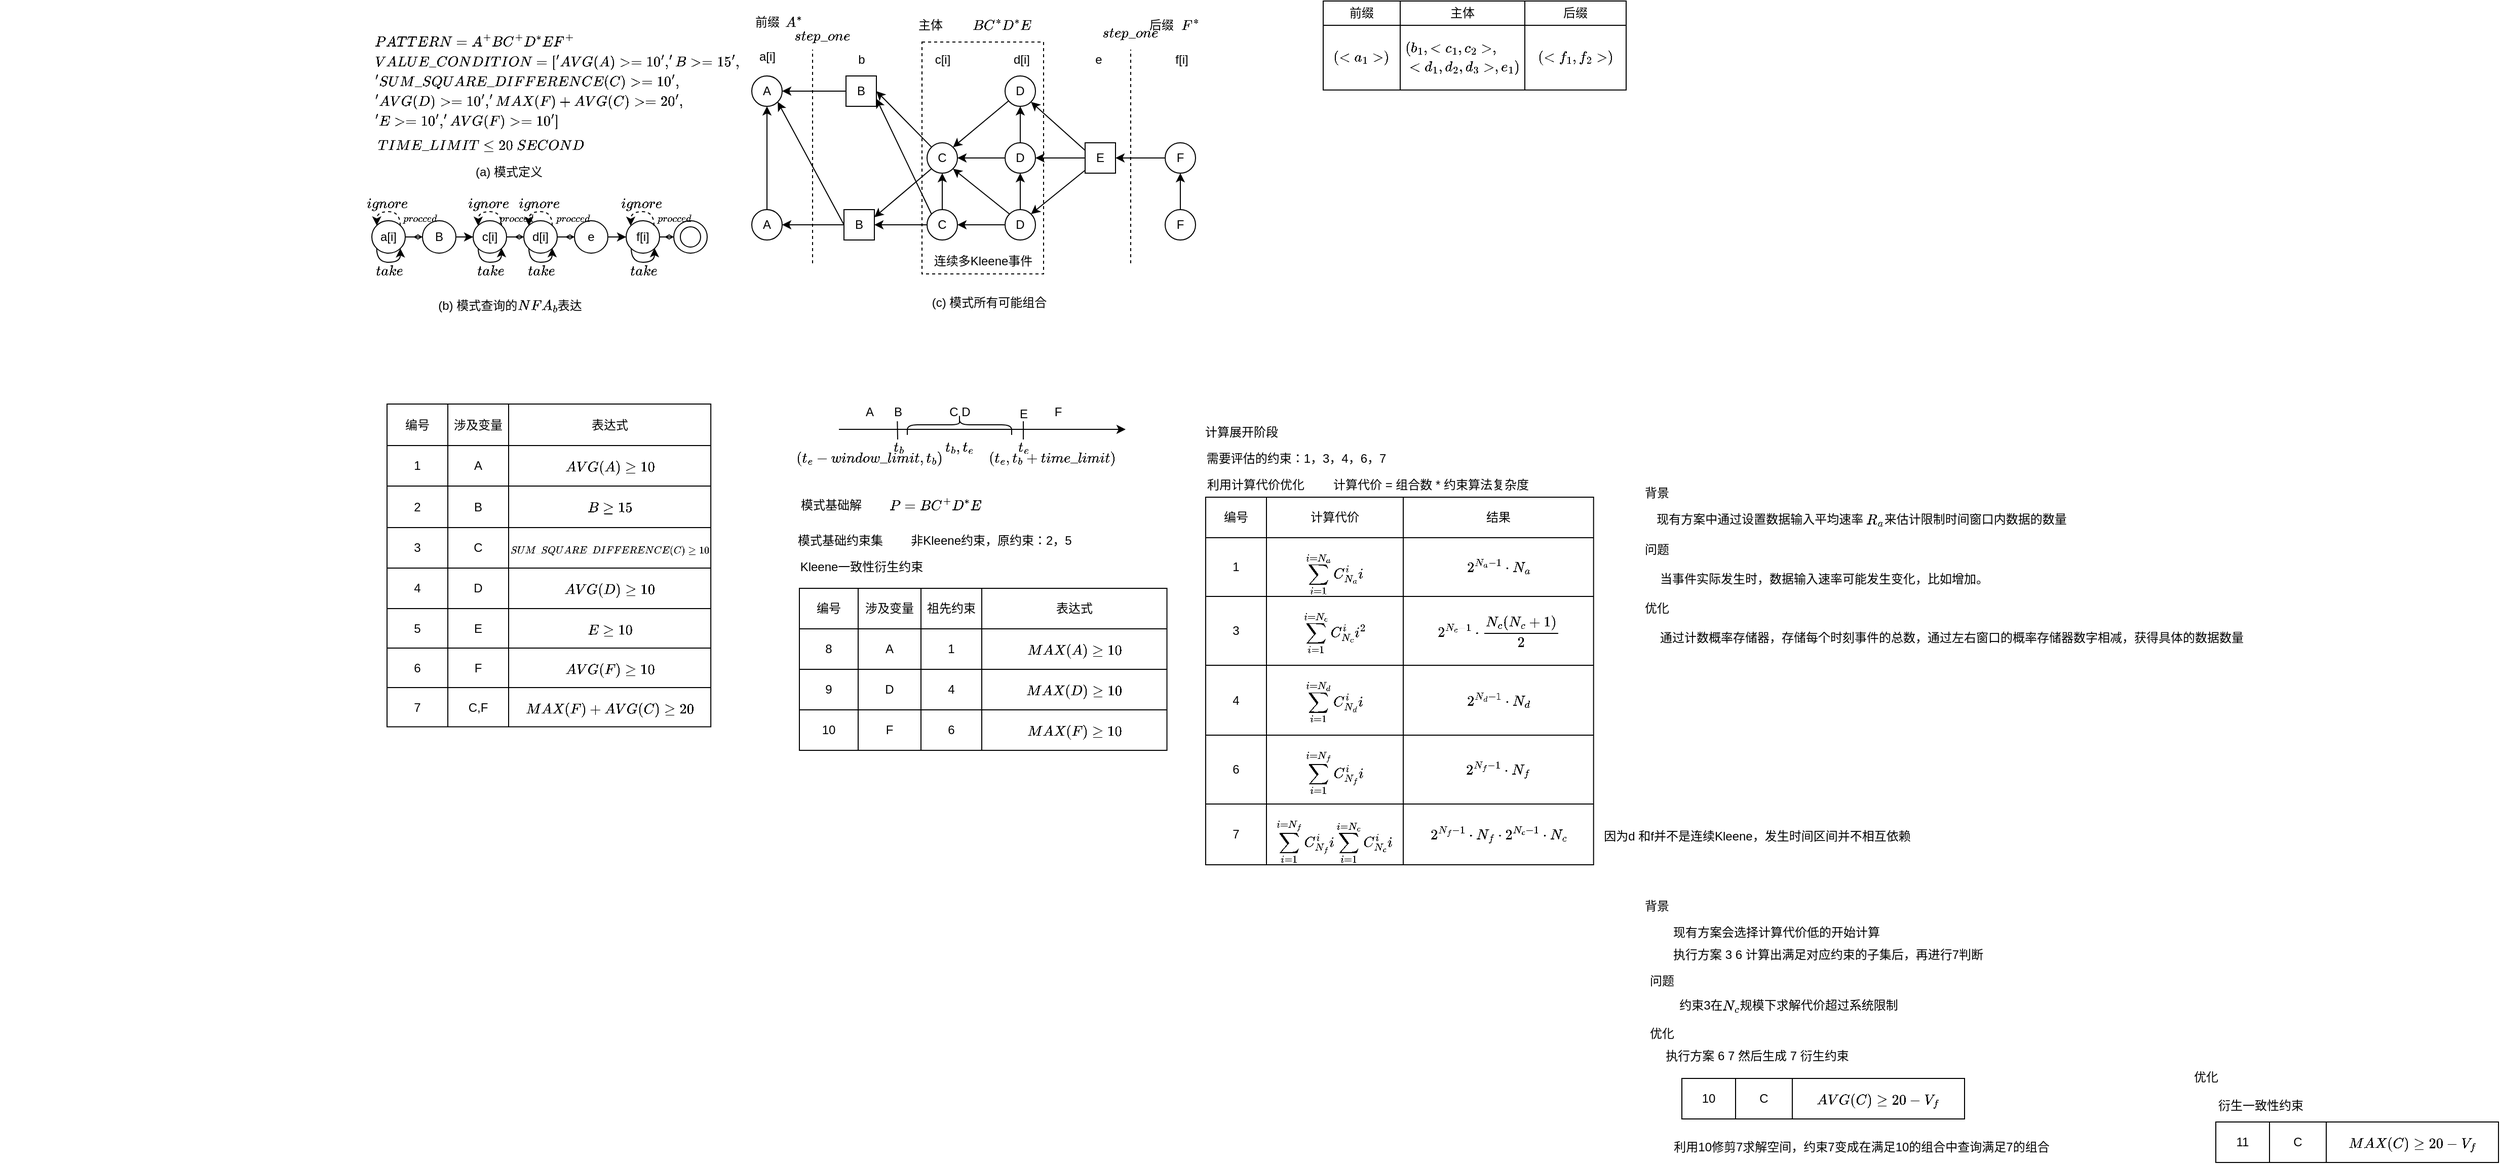 <mxfile version="24.7.17" pages="3">
  <diagram name="demo" id="oGx5aqVjhwPbbsenspfN">
    <mxGraphModel dx="2128" dy="954" grid="0" gridSize="10" guides="1" tooltips="1" connect="1" arrows="1" fold="1" page="0" pageScale="1" pageWidth="1200" pageHeight="1920" math="1" shadow="0">
      <root>
        <mxCell id="0" />
        <mxCell id="1" parent="0" />
        <mxCell id="AZcYiFU8isNGm3yY8wKM-91" value="$$$$" style="text;html=1;align=center;verticalAlign=middle;resizable=0;points=[];autosize=1;strokeColor=none;fillColor=none;" parent="1" vertex="1">
          <mxGeometry x="988" y="404" width="45" height="26" as="geometry" />
        </mxCell>
        <mxCell id="AZcYiFU8isNGm3yY8wKM-103" value="" style="edgeStyle=orthogonalEdgeStyle;rounded=0;orthogonalLoop=1;jettySize=auto;html=1;endArrow=diamondThin;endFill=0;" parent="1" source="AZcYiFU8isNGm3yY8wKM-96" target="AZcYiFU8isNGm3yY8wKM-102" edge="1">
          <mxGeometry relative="1" as="geometry" />
        </mxCell>
        <mxCell id="AZcYiFU8isNGm3yY8wKM-96" value="a[i]" style="ellipse;whiteSpace=wrap;html=1;" parent="1" vertex="1">
          <mxGeometry x="159" y="603" width="33" height="32" as="geometry" />
        </mxCell>
        <mxCell id="AZcYiFU8isNGm3yY8wKM-100" value="" style="group" parent="1" vertex="1" connectable="0">
          <mxGeometry x="-208" y="413" width="1097" height="240" as="geometry" />
        </mxCell>
        <mxCell id="AZcYiFU8isNGm3yY8wKM-93" value="$$PATTERN = A^+BC^+D^*EF^+ $$" style="text;html=1;align=center;verticalAlign=middle;resizable=0;points=[];autosize=1;strokeColor=none;fillColor=none;" parent="AZcYiFU8isNGm3yY8wKM-100" vertex="1">
          <mxGeometry x="362" width="212" height="26" as="geometry" />
        </mxCell>
        <mxCell id="AZcYiFU8isNGm3yY8wKM-94" value="$$\begin{align} &amp;amp;VALUE\_CONDITION = [&#39;AVG(A) &amp;gt;= 10&#39;,&amp;nbsp; &#39;B&amp;gt;=15&#39;, \\ &amp;amp; &#39;SUM\_SQUARE\_DIFFERENCE(C) &amp;gt;= 10&#39;,\\&amp;amp;&#39;AVG(D) &amp;gt;= 10&#39;, &#39;MAX(F) + AVG(C) &amp;gt;= 20&#39;, \\ &amp;amp;&amp;nbsp; &#39;E&amp;gt;=10&#39;, &#39;AVG(F) &amp;gt;= 10&#39;]\end{align}$$" style="text;html=1;align=center;verticalAlign=middle;resizable=0;points=[];autosize=1;strokeColor=none;fillColor=none;" parent="AZcYiFU8isNGm3yY8wKM-100" vertex="1">
          <mxGeometry x="1" y="49" width="1096" height="26" as="geometry" />
        </mxCell>
        <mxCell id="AZcYiFU8isNGm3yY8wKM-95" value="$$TIME\_LIMIT \leq 20\ SECOND$$" style="text;html=1;align=center;verticalAlign=middle;resizable=0;points=[];autosize=1;strokeColor=none;fillColor=none;" parent="AZcYiFU8isNGm3yY8wKM-100" vertex="1">
          <mxGeometry x="368" y="103" width="211" height="26" as="geometry" />
        </mxCell>
        <mxCell id="AZcYiFU8isNGm3yY8wKM-98" value="(a) 模式定义" style="text;html=1;align=center;verticalAlign=middle;resizable=0;points=[];autosize=1;strokeColor=none;fillColor=none;" parent="AZcYiFU8isNGm3yY8wKM-100" vertex="1">
          <mxGeometry x="460" y="129" width="84" height="26" as="geometry" />
        </mxCell>
        <mxCell id="AZcYiFU8isNGm3yY8wKM-105" value="" style="edgeStyle=orthogonalEdgeStyle;rounded=0;orthogonalLoop=1;jettySize=auto;html=1;" parent="1" source="AZcYiFU8isNGm3yY8wKM-102" target="AZcYiFU8isNGm3yY8wKM-104" edge="1">
          <mxGeometry relative="1" as="geometry" />
        </mxCell>
        <mxCell id="AZcYiFU8isNGm3yY8wKM-102" value="B" style="ellipse;whiteSpace=wrap;html=1;" parent="1" vertex="1">
          <mxGeometry x="209" y="603" width="33" height="32" as="geometry" />
        </mxCell>
        <mxCell id="AZcYiFU8isNGm3yY8wKM-107" value="" style="edgeStyle=orthogonalEdgeStyle;rounded=0;orthogonalLoop=1;jettySize=auto;html=1;endArrow=diamondThin;endFill=0;" parent="1" source="AZcYiFU8isNGm3yY8wKM-104" target="AZcYiFU8isNGm3yY8wKM-106" edge="1">
          <mxGeometry relative="1" as="geometry" />
        </mxCell>
        <mxCell id="AZcYiFU8isNGm3yY8wKM-104" value="c[i]" style="ellipse;whiteSpace=wrap;html=1;" parent="1" vertex="1">
          <mxGeometry x="259" y="603" width="33" height="32" as="geometry" />
        </mxCell>
        <mxCell id="AZcYiFU8isNGm3yY8wKM-109" value="" style="edgeStyle=orthogonalEdgeStyle;rounded=0;orthogonalLoop=1;jettySize=auto;html=1;endArrow=diamondThin;endFill=0;" parent="1" source="AZcYiFU8isNGm3yY8wKM-106" target="AZcYiFU8isNGm3yY8wKM-108" edge="1">
          <mxGeometry relative="1" as="geometry" />
        </mxCell>
        <mxCell id="AZcYiFU8isNGm3yY8wKM-106" value="d[i]" style="ellipse;whiteSpace=wrap;html=1;" parent="1" vertex="1">
          <mxGeometry x="309" y="603" width="33" height="32" as="geometry" />
        </mxCell>
        <mxCell id="AZcYiFU8isNGm3yY8wKM-111" value="" style="edgeStyle=orthogonalEdgeStyle;rounded=0;orthogonalLoop=1;jettySize=auto;html=1;endArrow=classic;endFill=1;" parent="1" source="AZcYiFU8isNGm3yY8wKM-108" target="AZcYiFU8isNGm3yY8wKM-110" edge="1">
          <mxGeometry relative="1" as="geometry" />
        </mxCell>
        <mxCell id="AZcYiFU8isNGm3yY8wKM-108" value="e" style="ellipse;whiteSpace=wrap;html=1;" parent="1" vertex="1">
          <mxGeometry x="359" y="603" width="33" height="32" as="geometry" />
        </mxCell>
        <mxCell id="AZcYiFU8isNGm3yY8wKM-114" style="edgeStyle=orthogonalEdgeStyle;rounded=0;orthogonalLoop=1;jettySize=auto;html=1;endArrow=diamondThin;endFill=0;" parent="1" source="AZcYiFU8isNGm3yY8wKM-110" target="AZcYiFU8isNGm3yY8wKM-113" edge="1">
          <mxGeometry relative="1" as="geometry" />
        </mxCell>
        <mxCell id="AZcYiFU8isNGm3yY8wKM-110" value="f[i]" style="ellipse;whiteSpace=wrap;html=1;" parent="1" vertex="1">
          <mxGeometry x="410" y="603" width="33" height="32" as="geometry" />
        </mxCell>
        <mxCell id="AZcYiFU8isNGm3yY8wKM-113" value="" style="ellipse;whiteSpace=wrap;html=1;" parent="1" vertex="1">
          <mxGeometry x="457" y="603" width="33" height="32" as="geometry" />
        </mxCell>
        <mxCell id="AZcYiFU8isNGm3yY8wKM-115" value="" style="ellipse;whiteSpace=wrap;html=1;" parent="1" vertex="1">
          <mxGeometry x="463.5" y="609" width="20" height="20" as="geometry" />
        </mxCell>
        <mxCell id="AZcYiFU8isNGm3yY8wKM-118" style="edgeStyle=orthogonalEdgeStyle;rounded=0;orthogonalLoop=1;jettySize=auto;html=1;exitX=0;exitY=1;exitDx=0;exitDy=0;entryX=1;entryY=1;entryDx=0;entryDy=0;curved=1;" parent="1" source="AZcYiFU8isNGm3yY8wKM-96" target="AZcYiFU8isNGm3yY8wKM-96" edge="1">
          <mxGeometry relative="1" as="geometry">
            <Array as="points">
              <mxPoint x="164" y="644" />
              <mxPoint x="187" y="644" />
            </Array>
          </mxGeometry>
        </mxCell>
        <mxCell id="AZcYiFU8isNGm3yY8wKM-119" value="`take`" style="text;html=1;align=center;verticalAlign=middle;resizable=0;points=[];autosize=1;strokeColor=none;fillColor=none;" parent="1" vertex="1">
          <mxGeometry x="151" y="640" width="49" height="26" as="geometry" />
        </mxCell>
        <mxCell id="AZcYiFU8isNGm3yY8wKM-120" style="edgeStyle=orthogonalEdgeStyle;rounded=0;orthogonalLoop=1;jettySize=auto;html=1;exitX=0;exitY=1;exitDx=0;exitDy=0;entryX=1;entryY=1;entryDx=0;entryDy=0;curved=1;" parent="1" edge="1">
          <mxGeometry relative="1" as="geometry">
            <mxPoint x="264" y="630" as="sourcePoint" />
            <mxPoint x="287" y="630" as="targetPoint" />
            <Array as="points">
              <mxPoint x="264" y="644" />
              <mxPoint x="287" y="644" />
            </Array>
          </mxGeometry>
        </mxCell>
        <mxCell id="AZcYiFU8isNGm3yY8wKM-121" value="`take`" style="text;html=1;align=center;verticalAlign=middle;resizable=0;points=[];autosize=1;strokeColor=none;fillColor=none;" parent="1" vertex="1">
          <mxGeometry x="251" y="640" width="49" height="26" as="geometry" />
        </mxCell>
        <mxCell id="AZcYiFU8isNGm3yY8wKM-122" style="edgeStyle=orthogonalEdgeStyle;rounded=0;orthogonalLoop=1;jettySize=auto;html=1;exitX=0;exitY=1;exitDx=0;exitDy=0;entryX=1;entryY=1;entryDx=0;entryDy=0;curved=1;" parent="1" edge="1">
          <mxGeometry relative="1" as="geometry">
            <mxPoint x="314" y="630" as="sourcePoint" />
            <mxPoint x="337" y="630" as="targetPoint" />
            <Array as="points">
              <mxPoint x="314" y="644" />
              <mxPoint x="337" y="644" />
            </Array>
          </mxGeometry>
        </mxCell>
        <mxCell id="AZcYiFU8isNGm3yY8wKM-123" value="`take`" style="text;html=1;align=center;verticalAlign=middle;resizable=0;points=[];autosize=1;strokeColor=none;fillColor=none;" parent="1" vertex="1">
          <mxGeometry x="301" y="640" width="49" height="26" as="geometry" />
        </mxCell>
        <mxCell id="AZcYiFU8isNGm3yY8wKM-124" style="edgeStyle=orthogonalEdgeStyle;rounded=0;orthogonalLoop=1;jettySize=auto;html=1;exitX=0;exitY=1;exitDx=0;exitDy=0;entryX=1;entryY=1;entryDx=0;entryDy=0;curved=1;" parent="1" edge="1">
          <mxGeometry relative="1" as="geometry">
            <mxPoint x="415" y="630" as="sourcePoint" />
            <mxPoint x="438" y="630" as="targetPoint" />
            <Array as="points">
              <mxPoint x="415" y="644" />
              <mxPoint x="438" y="644" />
            </Array>
          </mxGeometry>
        </mxCell>
        <mxCell id="AZcYiFU8isNGm3yY8wKM-125" value="`take`" style="text;html=1;align=center;verticalAlign=middle;resizable=0;points=[];autosize=1;strokeColor=none;fillColor=none;" parent="1" vertex="1">
          <mxGeometry x="402" y="640" width="49" height="26" as="geometry" />
        </mxCell>
        <mxCell id="AZcYiFU8isNGm3yY8wKM-126" style="edgeStyle=orthogonalEdgeStyle;rounded=0;orthogonalLoop=1;jettySize=auto;html=1;entryX=0;entryY=0;entryDx=0;entryDy=0;curved=1;dashed=1;" parent="1" target="AZcYiFU8isNGm3yY8wKM-96" edge="1">
          <mxGeometry relative="1" as="geometry">
            <mxPoint x="187" y="608" as="sourcePoint" />
            <Array as="points">
              <mxPoint x="187" y="594" />
              <mxPoint x="164" y="594" />
            </Array>
          </mxGeometry>
        </mxCell>
        <mxCell id="AZcYiFU8isNGm3yY8wKM-127" value="$$ignore$$" style="text;html=1;align=center;verticalAlign=middle;resizable=0;points=[];autosize=1;strokeColor=none;fillColor=none;" parent="1" vertex="1">
          <mxGeometry x="135" y="573" width="78" height="26" as="geometry" />
        </mxCell>
        <mxCell id="AZcYiFU8isNGm3yY8wKM-128" style="edgeStyle=orthogonalEdgeStyle;rounded=0;orthogonalLoop=1;jettySize=auto;html=1;entryX=0;entryY=0;entryDx=0;entryDy=0;curved=1;dashed=1;" parent="1" edge="1">
          <mxGeometry relative="1" as="geometry">
            <mxPoint x="287" y="608" as="sourcePoint" />
            <mxPoint x="264" y="608" as="targetPoint" />
            <Array as="points">
              <mxPoint x="287" y="594" />
              <mxPoint x="264" y="594" />
            </Array>
          </mxGeometry>
        </mxCell>
        <mxCell id="AZcYiFU8isNGm3yY8wKM-129" value="$$ignore$$" style="text;html=1;align=center;verticalAlign=middle;resizable=0;points=[];autosize=1;strokeColor=none;fillColor=none;" parent="1" vertex="1">
          <mxGeometry x="235" y="573" width="78" height="26" as="geometry" />
        </mxCell>
        <mxCell id="AZcYiFU8isNGm3yY8wKM-130" style="edgeStyle=orthogonalEdgeStyle;rounded=0;orthogonalLoop=1;jettySize=auto;html=1;entryX=0;entryY=0;entryDx=0;entryDy=0;curved=1;dashed=1;" parent="1" edge="1">
          <mxGeometry relative="1" as="geometry">
            <mxPoint x="337" y="608" as="sourcePoint" />
            <mxPoint x="314" y="608" as="targetPoint" />
            <Array as="points">
              <mxPoint x="337" y="594" />
              <mxPoint x="314" y="594" />
            </Array>
          </mxGeometry>
        </mxCell>
        <mxCell id="AZcYiFU8isNGm3yY8wKM-131" value="$$ignore$$" style="text;html=1;align=center;verticalAlign=middle;resizable=0;points=[];autosize=1;strokeColor=none;fillColor=none;" parent="1" vertex="1">
          <mxGeometry x="285" y="573" width="78" height="26" as="geometry" />
        </mxCell>
        <mxCell id="AZcYiFU8isNGm3yY8wKM-132" style="edgeStyle=orthogonalEdgeStyle;rounded=0;orthogonalLoop=1;jettySize=auto;html=1;entryX=0;entryY=0;entryDx=0;entryDy=0;curved=1;dashed=1;" parent="1" edge="1">
          <mxGeometry relative="1" as="geometry">
            <mxPoint x="437.5" y="608" as="sourcePoint" />
            <mxPoint x="414.5" y="608" as="targetPoint" />
            <Array as="points">
              <mxPoint x="437.5" y="594" />
              <mxPoint x="414.5" y="594" />
            </Array>
          </mxGeometry>
        </mxCell>
        <mxCell id="AZcYiFU8isNGm3yY8wKM-133" value="$$ignore$$" style="text;html=1;align=center;verticalAlign=middle;resizable=0;points=[];autosize=1;strokeColor=none;fillColor=none;" parent="1" vertex="1">
          <mxGeometry x="385.5" y="573" width="78" height="26" as="geometry" />
        </mxCell>
        <mxCell id="AZcYiFU8isNGm3yY8wKM-136" value="$${\tiny procced} $$" style="text;html=1;align=center;verticalAlign=middle;resizable=0;points=[];autosize=1;strokeColor=none;fillColor=none;" parent="1" vertex="1">
          <mxGeometry x="144" y="587" width="124" height="26" as="geometry" />
        </mxCell>
        <mxCell id="AZcYiFU8isNGm3yY8wKM-137" value="$${\tiny procced} $$" style="text;html=1;align=center;verticalAlign=middle;resizable=0;points=[];autosize=1;strokeColor=none;fillColor=none;" parent="1" vertex="1">
          <mxGeometry x="239" y="587" width="124" height="26" as="geometry" />
        </mxCell>
        <mxCell id="AZcYiFU8isNGm3yY8wKM-138" value="$${\tiny procced} $$" style="text;html=1;align=center;verticalAlign=middle;resizable=0;points=[];autosize=1;strokeColor=none;fillColor=none;" parent="1" vertex="1">
          <mxGeometry x="295" y="587" width="124" height="26" as="geometry" />
        </mxCell>
        <mxCell id="AZcYiFU8isNGm3yY8wKM-141" value="$${\tiny procced} $$" style="text;html=1;align=center;verticalAlign=middle;resizable=0;points=[];autosize=1;strokeColor=none;fillColor=none;" parent="1" vertex="1">
          <mxGeometry x="395" y="587" width="124" height="26" as="geometry" />
        </mxCell>
        <mxCell id="AZcYiFU8isNGm3yY8wKM-142" value="(b) 模式查询的`NFA_b`表达" style="text;html=1;align=center;verticalAlign=middle;resizable=0;points=[];autosize=1;strokeColor=none;fillColor=none;" parent="1" vertex="1">
          <mxGeometry x="212" y="674" width="165" height="26" as="geometry" />
        </mxCell>
        <mxCell id="AZcYiFU8isNGm3yY8wKM-80" value="" style="rounded=0;whiteSpace=wrap;html=1;fillColor=none;strokeColor=default;dashed=1;" parent="1" vertex="1">
          <mxGeometry x="702" y="426.5" width="120" height="229" as="geometry" />
        </mxCell>
        <mxCell id="AZcYiFU8isNGm3yY8wKM-1" value="A" style="ellipse;whiteSpace=wrap;html=1;aspect=fixed;" parent="1" vertex="1">
          <mxGeometry x="534" y="460" width="30" height="30" as="geometry" />
        </mxCell>
        <mxCell id="AZcYiFU8isNGm3yY8wKM-2" value="a[i]" style="text;html=1;align=center;verticalAlign=middle;resizable=0;points=[];autosize=1;strokeColor=none;fillColor=none;" parent="1" vertex="1">
          <mxGeometry x="532" y="428" width="34" height="26" as="geometry" />
        </mxCell>
        <mxCell id="AZcYiFU8isNGm3yY8wKM-37" style="edgeStyle=orthogonalEdgeStyle;rounded=0;orthogonalLoop=1;jettySize=auto;html=1;exitX=0.5;exitY=0;exitDx=0;exitDy=0;" parent="1" source="AZcYiFU8isNGm3yY8wKM-4" target="AZcYiFU8isNGm3yY8wKM-1" edge="1">
          <mxGeometry relative="1" as="geometry">
            <mxPoint x="549" y="556" as="targetPoint" />
          </mxGeometry>
        </mxCell>
        <mxCell id="AZcYiFU8isNGm3yY8wKM-4" value="A" style="ellipse;whiteSpace=wrap;html=1;aspect=fixed;" parent="1" vertex="1">
          <mxGeometry x="534" y="592" width="30" height="30" as="geometry" />
        </mxCell>
        <mxCell id="AZcYiFU8isNGm3yY8wKM-38" style="edgeStyle=orthogonalEdgeStyle;rounded=0;orthogonalLoop=1;jettySize=auto;html=1;" parent="1" source="AZcYiFU8isNGm3yY8wKM-7" target="AZcYiFU8isNGm3yY8wKM-1" edge="1">
          <mxGeometry relative="1" as="geometry" />
        </mxCell>
        <mxCell id="AZcYiFU8isNGm3yY8wKM-7" value="B" style="rounded=0;whiteSpace=wrap;html=1;" parent="1" vertex="1">
          <mxGeometry x="627" y="460" width="30" height="30" as="geometry" />
        </mxCell>
        <mxCell id="AZcYiFU8isNGm3yY8wKM-39" style="edgeStyle=orthogonalEdgeStyle;rounded=0;orthogonalLoop=1;jettySize=auto;html=1;" parent="1" source="AZcYiFU8isNGm3yY8wKM-8" target="AZcYiFU8isNGm3yY8wKM-4" edge="1">
          <mxGeometry relative="1" as="geometry" />
        </mxCell>
        <mxCell id="AZcYiFU8isNGm3yY8wKM-48" style="rounded=0;orthogonalLoop=1;jettySize=auto;html=1;exitX=0;exitY=0.5;exitDx=0;exitDy=0;entryX=1;entryY=1;entryDx=0;entryDy=0;" parent="1" source="AZcYiFU8isNGm3yY8wKM-8" target="AZcYiFU8isNGm3yY8wKM-1" edge="1">
          <mxGeometry relative="1" as="geometry">
            <mxPoint x="564" y="541" as="targetPoint" />
          </mxGeometry>
        </mxCell>
        <mxCell id="AZcYiFU8isNGm3yY8wKM-8" value="B" style="rounded=0;whiteSpace=wrap;html=1;" parent="1" vertex="1">
          <mxGeometry x="625" y="592" width="30" height="30" as="geometry" />
        </mxCell>
        <mxCell id="AZcYiFU8isNGm3yY8wKM-41" style="rounded=0;orthogonalLoop=1;jettySize=auto;html=1;entryX=1;entryY=0.5;entryDx=0;entryDy=0;" parent="1" source="AZcYiFU8isNGm3yY8wKM-14" target="AZcYiFU8isNGm3yY8wKM-7" edge="1">
          <mxGeometry relative="1" as="geometry">
            <mxPoint x="722" y="490" as="targetPoint" />
          </mxGeometry>
        </mxCell>
        <mxCell id="AZcYiFU8isNGm3yY8wKM-86" style="rounded=0;orthogonalLoop=1;jettySize=auto;html=1;exitX=0;exitY=1;exitDx=0;exitDy=0;entryX=1;entryY=0.25;entryDx=0;entryDy=0;" parent="1" source="AZcYiFU8isNGm3yY8wKM-14" target="AZcYiFU8isNGm3yY8wKM-8" edge="1">
          <mxGeometry relative="1" as="geometry" />
        </mxCell>
        <mxCell id="AZcYiFU8isNGm3yY8wKM-14" value="C" style="ellipse;whiteSpace=wrap;html=1;aspect=fixed;" parent="1" vertex="1">
          <mxGeometry x="707" y="526" width="30" height="30" as="geometry" />
        </mxCell>
        <mxCell id="AZcYiFU8isNGm3yY8wKM-42" style="edgeStyle=orthogonalEdgeStyle;rounded=0;orthogonalLoop=1;jettySize=auto;html=1;exitX=0.5;exitY=0;exitDx=0;exitDy=0;" parent="1" source="AZcYiFU8isNGm3yY8wKM-15" target="AZcYiFU8isNGm3yY8wKM-14" edge="1">
          <mxGeometry relative="1" as="geometry" />
        </mxCell>
        <mxCell id="AZcYiFU8isNGm3yY8wKM-56" style="edgeStyle=orthogonalEdgeStyle;rounded=0;orthogonalLoop=1;jettySize=auto;html=1;" parent="1" source="AZcYiFU8isNGm3yY8wKM-15" target="AZcYiFU8isNGm3yY8wKM-8" edge="1">
          <mxGeometry relative="1" as="geometry" />
        </mxCell>
        <mxCell id="AZcYiFU8isNGm3yY8wKM-87" style="rounded=0;orthogonalLoop=1;jettySize=auto;html=1;exitX=0;exitY=0;exitDx=0;exitDy=0;entryX=1;entryY=0.75;entryDx=0;entryDy=0;" parent="1" source="AZcYiFU8isNGm3yY8wKM-15" target="AZcYiFU8isNGm3yY8wKM-7" edge="1">
          <mxGeometry relative="1" as="geometry" />
        </mxCell>
        <mxCell id="AZcYiFU8isNGm3yY8wKM-15" value="C" style="ellipse;whiteSpace=wrap;html=1;aspect=fixed;" parent="1" vertex="1">
          <mxGeometry x="707" y="592" width="30" height="30" as="geometry" />
        </mxCell>
        <mxCell id="AZcYiFU8isNGm3yY8wKM-84" style="edgeStyle=orthogonalEdgeStyle;rounded=0;orthogonalLoop=1;jettySize=auto;html=1;" parent="1" source="AZcYiFU8isNGm3yY8wKM-19" target="AZcYiFU8isNGm3yY8wKM-74" edge="1">
          <mxGeometry relative="1" as="geometry" />
        </mxCell>
        <mxCell id="AZcYiFU8isNGm3yY8wKM-85" style="rounded=0;orthogonalLoop=1;jettySize=auto;html=1;exitX=0;exitY=0.25;exitDx=0;exitDy=0;entryX=1;entryY=1;entryDx=0;entryDy=0;" parent="1" source="AZcYiFU8isNGm3yY8wKM-19" target="AZcYiFU8isNGm3yY8wKM-72" edge="1">
          <mxGeometry relative="1" as="geometry" />
        </mxCell>
        <mxCell id="AZcYiFU8isNGm3yY8wKM-19" value="E" style="rounded=0;whiteSpace=wrap;html=1;" parent="1" vertex="1">
          <mxGeometry x="863" y="526" width="30" height="30" as="geometry" />
        </mxCell>
        <mxCell id="AZcYiFU8isNGm3yY8wKM-45" style="edgeStyle=orthogonalEdgeStyle;rounded=0;orthogonalLoop=1;jettySize=auto;html=1;exitX=0;exitY=0.5;exitDx=0;exitDy=0;" parent="1" source="AZcYiFU8isNGm3yY8wKM-22" target="AZcYiFU8isNGm3yY8wKM-19" edge="1">
          <mxGeometry relative="1" as="geometry">
            <mxPoint x="876" y="541" as="targetPoint" />
          </mxGeometry>
        </mxCell>
        <mxCell id="AZcYiFU8isNGm3yY8wKM-22" value="F" style="ellipse;whiteSpace=wrap;html=1;aspect=fixed;" parent="1" vertex="1">
          <mxGeometry x="942" y="526" width="30" height="30" as="geometry" />
        </mxCell>
        <mxCell id="AZcYiFU8isNGm3yY8wKM-46" style="edgeStyle=orthogonalEdgeStyle;rounded=0;orthogonalLoop=1;jettySize=auto;html=1;" parent="1" source="AZcYiFU8isNGm3yY8wKM-24" target="AZcYiFU8isNGm3yY8wKM-22" edge="1">
          <mxGeometry relative="1" as="geometry" />
        </mxCell>
        <mxCell id="AZcYiFU8isNGm3yY8wKM-24" value="F" style="ellipse;whiteSpace=wrap;html=1;aspect=fixed;" parent="1" vertex="1">
          <mxGeometry x="942" y="592" width="30" height="30" as="geometry" />
        </mxCell>
        <mxCell id="AZcYiFU8isNGm3yY8wKM-44" style="rounded=0;orthogonalLoop=1;jettySize=auto;html=1;entryX=1;entryY=0;entryDx=0;entryDy=0;" parent="1" source="AZcYiFU8isNGm3yY8wKM-19" target="AZcYiFU8isNGm3yY8wKM-76" edge="1">
          <mxGeometry relative="1" as="geometry" />
        </mxCell>
        <mxCell id="AZcYiFU8isNGm3yY8wKM-58" value="b" style="text;html=1;align=center;verticalAlign=middle;resizable=0;points=[];autosize=1;strokeColor=none;fillColor=none;" parent="1" vertex="1">
          <mxGeometry x="629.5" y="431" width="25" height="26" as="geometry" />
        </mxCell>
        <mxCell id="AZcYiFU8isNGm3yY8wKM-60" value="c[i]" style="text;html=1;align=center;verticalAlign=middle;resizable=0;points=[];autosize=1;strokeColor=none;fillColor=none;" parent="1" vertex="1">
          <mxGeometry x="705.5" y="431" width="33" height="26" as="geometry" />
        </mxCell>
        <mxCell id="AZcYiFU8isNGm3yY8wKM-61" value="d[i]" style="text;html=1;align=center;verticalAlign=middle;resizable=0;points=[];autosize=1;strokeColor=none;fillColor=none;" parent="1" vertex="1">
          <mxGeometry x="782.5" y="431" width="34" height="26" as="geometry" />
        </mxCell>
        <mxCell id="AZcYiFU8isNGm3yY8wKM-62" value="f[i]" style="text;html=1;align=center;verticalAlign=middle;resizable=0;points=[];autosize=1;strokeColor=none;fillColor=none;" parent="1" vertex="1">
          <mxGeometry x="942.5" y="431" width="31" height="26" as="geometry" />
        </mxCell>
        <mxCell id="AZcYiFU8isNGm3yY8wKM-64" value="" style="endArrow=none;dashed=1;html=1;rounded=0;" parent="1" edge="1">
          <mxGeometry width="50" height="50" relative="1" as="geometry">
            <mxPoint x="594" y="645" as="sourcePoint" />
            <mxPoint x="594" y="434" as="targetPoint" />
          </mxGeometry>
        </mxCell>
        <mxCell id="AZcYiFU8isNGm3yY8wKM-65" value="" style="endArrow=none;dashed=1;html=1;rounded=0;" parent="1" edge="1">
          <mxGeometry width="50" height="50" relative="1" as="geometry">
            <mxPoint x="908" y="645" as="sourcePoint" />
            <mxPoint x="908" y="434" as="targetPoint" />
          </mxGeometry>
        </mxCell>
        <mxCell id="AZcYiFU8isNGm3yY8wKM-67" value="$$step\_one$$" style="text;html=1;align=center;verticalAlign=middle;resizable=0;points=[];autosize=1;strokeColor=none;fillColor=none;" parent="1" vertex="1">
          <mxGeometry x="554" y="408" width="97" height="26" as="geometry" />
        </mxCell>
        <mxCell id="AZcYiFU8isNGm3yY8wKM-68" value="$$step\_one$$" style="text;html=1;align=center;verticalAlign=middle;resizable=0;points=[];autosize=1;strokeColor=none;fillColor=none;" parent="1" vertex="1">
          <mxGeometry x="858" y="405" width="97" height="26" as="geometry" />
        </mxCell>
        <mxCell id="AZcYiFU8isNGm3yY8wKM-69" value="前缀" style="text;html=1;align=center;verticalAlign=middle;resizable=0;points=[];autosize=1;strokeColor=none;fillColor=none;" parent="1" vertex="1">
          <mxGeometry x="527.5" y="394" width="42" height="26" as="geometry" />
        </mxCell>
        <mxCell id="AZcYiFU8isNGm3yY8wKM-70" value="主体" style="text;html=1;align=center;verticalAlign=middle;resizable=0;points=[];autosize=1;strokeColor=none;fillColor=none;" parent="1" vertex="1">
          <mxGeometry x="688.5" y="397" width="42" height="26" as="geometry" />
        </mxCell>
        <mxCell id="AZcYiFU8isNGm3yY8wKM-71" value="后缀" style="text;html=1;align=center;verticalAlign=middle;resizable=0;points=[];autosize=1;strokeColor=none;fillColor=none;" parent="1" vertex="1">
          <mxGeometry x="916.5" y="397" width="42" height="26" as="geometry" />
        </mxCell>
        <mxCell id="AZcYiFU8isNGm3yY8wKM-77" style="rounded=0;orthogonalLoop=1;jettySize=auto;html=1;entryX=1;entryY=0;entryDx=0;entryDy=0;" parent="1" source="AZcYiFU8isNGm3yY8wKM-72" target="AZcYiFU8isNGm3yY8wKM-14" edge="1">
          <mxGeometry relative="1" as="geometry" />
        </mxCell>
        <mxCell id="AZcYiFU8isNGm3yY8wKM-72" value="D" style="ellipse;whiteSpace=wrap;html=1;aspect=fixed;" parent="1" vertex="1">
          <mxGeometry x="784" y="460" width="30" height="30" as="geometry" />
        </mxCell>
        <mxCell id="AZcYiFU8isNGm3yY8wKM-73" style="edgeStyle=orthogonalEdgeStyle;rounded=0;orthogonalLoop=1;jettySize=auto;html=1;" parent="1" source="AZcYiFU8isNGm3yY8wKM-74" target="AZcYiFU8isNGm3yY8wKM-72" edge="1">
          <mxGeometry relative="1" as="geometry" />
        </mxCell>
        <mxCell id="AZcYiFU8isNGm3yY8wKM-82" style="edgeStyle=orthogonalEdgeStyle;rounded=0;orthogonalLoop=1;jettySize=auto;html=1;" parent="1" source="AZcYiFU8isNGm3yY8wKM-74" target="AZcYiFU8isNGm3yY8wKM-14" edge="1">
          <mxGeometry relative="1" as="geometry" />
        </mxCell>
        <mxCell id="AZcYiFU8isNGm3yY8wKM-74" value="D" style="ellipse;whiteSpace=wrap;html=1;aspect=fixed;" parent="1" vertex="1">
          <mxGeometry x="784" y="526" width="30" height="30" as="geometry" />
        </mxCell>
        <mxCell id="AZcYiFU8isNGm3yY8wKM-75" style="edgeStyle=orthogonalEdgeStyle;rounded=0;orthogonalLoop=1;jettySize=auto;html=1;exitX=0.5;exitY=0;exitDx=0;exitDy=0;" parent="1" source="AZcYiFU8isNGm3yY8wKM-76" target="AZcYiFU8isNGm3yY8wKM-74" edge="1">
          <mxGeometry relative="1" as="geometry" />
        </mxCell>
        <mxCell id="AZcYiFU8isNGm3yY8wKM-78" style="edgeStyle=orthogonalEdgeStyle;rounded=0;orthogonalLoop=1;jettySize=auto;html=1;" parent="1" source="AZcYiFU8isNGm3yY8wKM-76" target="AZcYiFU8isNGm3yY8wKM-15" edge="1">
          <mxGeometry relative="1" as="geometry" />
        </mxCell>
        <mxCell id="AZcYiFU8isNGm3yY8wKM-83" style="rounded=0;orthogonalLoop=1;jettySize=auto;html=1;exitX=0;exitY=0;exitDx=0;exitDy=0;entryX=1;entryY=1;entryDx=0;entryDy=0;" parent="1" source="AZcYiFU8isNGm3yY8wKM-76" target="AZcYiFU8isNGm3yY8wKM-14" edge="1">
          <mxGeometry relative="1" as="geometry" />
        </mxCell>
        <mxCell id="AZcYiFU8isNGm3yY8wKM-76" value="D" style="ellipse;whiteSpace=wrap;html=1;aspect=fixed;" parent="1" vertex="1">
          <mxGeometry x="784" y="592" width="30" height="30" as="geometry" />
        </mxCell>
        <mxCell id="AZcYiFU8isNGm3yY8wKM-79" value="e" style="text;html=1;align=center;verticalAlign=middle;resizable=0;points=[];autosize=1;strokeColor=none;fillColor=none;" parent="1" vertex="1">
          <mxGeometry x="863" y="431" width="25" height="26" as="geometry" />
        </mxCell>
        <mxCell id="AZcYiFU8isNGm3yY8wKM-81" value="连续多Kleene事件" style="text;html=1;align=center;verticalAlign=middle;resizable=0;points=[];autosize=1;strokeColor=none;fillColor=none;" parent="1" vertex="1">
          <mxGeometry x="704.5" y="629.5" width="115" height="26" as="geometry" />
        </mxCell>
        <mxCell id="AZcYiFU8isNGm3yY8wKM-88" value="$$A^*$$" style="text;html=1;align=center;verticalAlign=middle;resizable=0;points=[];autosize=1;strokeColor=none;fillColor=none;" parent="1" vertex="1">
          <mxGeometry x="543.5" y="394" width="63" height="26" as="geometry" />
        </mxCell>
        <mxCell id="AZcYiFU8isNGm3yY8wKM-89" value="$$BC^*D^*E$$" style="text;html=1;align=center;verticalAlign=middle;resizable=0;points=[];autosize=1;strokeColor=none;fillColor=none;" parent="1" vertex="1">
          <mxGeometry x="730.5" y="397" width="99" height="26" as="geometry" />
        </mxCell>
        <mxCell id="AZcYiFU8isNGm3yY8wKM-90" value="$$F^*$$" style="text;html=1;align=center;verticalAlign=middle;resizable=0;points=[];autosize=1;strokeColor=none;fillColor=none;" parent="1" vertex="1">
          <mxGeometry x="934.5" y="397" width="62" height="26" as="geometry" />
        </mxCell>
        <mxCell id="AZcYiFU8isNGm3yY8wKM-97" value="(c) 模式所有可能组合" style="text;html=1;align=center;verticalAlign=middle;resizable=0;points=[];autosize=1;strokeColor=none;fillColor=none;" parent="1" vertex="1">
          <mxGeometry x="702" y="671" width="131" height="26" as="geometry" />
        </mxCell>
        <mxCell id="8N5znQKD_Wn4NyD0eclj-3" value="" style="shape=table;startSize=0;container=1;collapsible=0;childLayout=tableLayout;" vertex="1" parent="1">
          <mxGeometry x="1098" y="386" width="299" height="87.839" as="geometry" />
        </mxCell>
        <mxCell id="8N5znQKD_Wn4NyD0eclj-4" value="" style="shape=tableRow;horizontal=0;startSize=0;swimlaneHead=0;swimlaneBody=0;strokeColor=inherit;top=0;left=0;bottom=0;right=0;collapsible=0;dropTarget=0;fillColor=none;points=[[0,0.5],[1,0.5]];portConstraint=eastwest;" vertex="1" parent="8N5znQKD_Wn4NyD0eclj-3">
          <mxGeometry width="299" height="24" as="geometry" />
        </mxCell>
        <mxCell id="8N5znQKD_Wn4NyD0eclj-5" value="前缀" style="shape=partialRectangle;html=1;whiteSpace=wrap;connectable=0;strokeColor=inherit;overflow=hidden;fillColor=none;top=0;left=0;bottom=0;right=0;pointerEvents=1;" vertex="1" parent="8N5znQKD_Wn4NyD0eclj-4">
          <mxGeometry width="76" height="24" as="geometry">
            <mxRectangle width="76" height="24" as="alternateBounds" />
          </mxGeometry>
        </mxCell>
        <mxCell id="8N5znQKD_Wn4NyD0eclj-6" value="主体" style="shape=partialRectangle;html=1;whiteSpace=wrap;connectable=0;strokeColor=inherit;overflow=hidden;fillColor=none;top=0;left=0;bottom=0;right=0;pointerEvents=1;" vertex="1" parent="8N5znQKD_Wn4NyD0eclj-4">
          <mxGeometry x="76" width="123" height="24" as="geometry">
            <mxRectangle width="123" height="24" as="alternateBounds" />
          </mxGeometry>
        </mxCell>
        <mxCell id="8N5znQKD_Wn4NyD0eclj-7" value="后缀" style="shape=partialRectangle;html=1;whiteSpace=wrap;connectable=0;strokeColor=inherit;overflow=hidden;fillColor=none;top=0;left=0;bottom=0;right=0;pointerEvents=1;" vertex="1" parent="8N5znQKD_Wn4NyD0eclj-4">
          <mxGeometry x="199" width="100" height="24" as="geometry">
            <mxRectangle width="100" height="24" as="alternateBounds" />
          </mxGeometry>
        </mxCell>
        <mxCell id="8N5znQKD_Wn4NyD0eclj-8" value="" style="shape=tableRow;horizontal=0;startSize=0;swimlaneHead=0;swimlaneBody=0;strokeColor=inherit;top=0;left=0;bottom=0;right=0;collapsible=0;dropTarget=0;fillColor=none;points=[[0,0.5],[1,0.5]];portConstraint=eastwest;" vertex="1" parent="8N5znQKD_Wn4NyD0eclj-3">
          <mxGeometry y="24" width="299" height="64" as="geometry" />
        </mxCell>
        <mxCell id="8N5znQKD_Wn4NyD0eclj-9" value="$$(&amp;lt;a_1&amp;gt;)$$" style="shape=partialRectangle;html=1;whiteSpace=wrap;connectable=0;strokeColor=inherit;overflow=hidden;fillColor=none;top=0;left=0;bottom=0;right=0;pointerEvents=1;" vertex="1" parent="8N5znQKD_Wn4NyD0eclj-8">
          <mxGeometry width="76" height="64" as="geometry">
            <mxRectangle width="76" height="64" as="alternateBounds" />
          </mxGeometry>
        </mxCell>
        <mxCell id="8N5znQKD_Wn4NyD0eclj-10" value="$$\begin{align} &amp;amp; (b_1,&amp;lt;c_1,c_2&amp;gt;,\\ &amp;amp; &amp;lt;d_1,d_2,d_3&amp;gt;,e_1)\end{align}$$" style="shape=partialRectangle;html=1;whiteSpace=wrap;connectable=0;strokeColor=inherit;overflow=hidden;fillColor=none;top=0;left=0;bottom=0;right=0;pointerEvents=1;" vertex="1" parent="8N5znQKD_Wn4NyD0eclj-8">
          <mxGeometry x="76" width="123" height="64" as="geometry">
            <mxRectangle width="123" height="64" as="alternateBounds" />
          </mxGeometry>
        </mxCell>
        <mxCell id="8N5znQKD_Wn4NyD0eclj-11" value="$$(&amp;lt;f_1,f_2&amp;gt;)$$" style="shape=partialRectangle;html=1;whiteSpace=wrap;connectable=0;strokeColor=inherit;overflow=hidden;fillColor=none;top=0;left=0;bottom=0;right=0;pointerEvents=1;" vertex="1" parent="8N5znQKD_Wn4NyD0eclj-8">
          <mxGeometry x="199" width="100" height="64" as="geometry">
            <mxRectangle width="100" height="64" as="alternateBounds" />
          </mxGeometry>
        </mxCell>
        <mxCell id="8N5znQKD_Wn4NyD0eclj-12" value="" style="shape=table;startSize=0;container=1;collapsible=0;childLayout=tableLayout;" vertex="1" parent="1">
          <mxGeometry x="174" y="784" width="319.581" height="318.806" as="geometry" />
        </mxCell>
        <mxCell id="8N5znQKD_Wn4NyD0eclj-13" value="" style="shape=tableRow;horizontal=0;startSize=0;swimlaneHead=0;swimlaneBody=0;strokeColor=inherit;top=0;left=0;bottom=0;right=0;collapsible=0;dropTarget=0;fillColor=none;points=[[0,0.5],[1,0.5]];portConstraint=eastwest;" vertex="1" parent="8N5znQKD_Wn4NyD0eclj-12">
          <mxGeometry width="319.581" height="41" as="geometry" />
        </mxCell>
        <mxCell id="8N5znQKD_Wn4NyD0eclj-14" value="编号" style="shape=partialRectangle;html=1;whiteSpace=wrap;connectable=0;strokeColor=inherit;overflow=hidden;fillColor=none;top=0;left=0;bottom=0;right=0;pointerEvents=1;" vertex="1" parent="8N5znQKD_Wn4NyD0eclj-13">
          <mxGeometry width="60" height="41" as="geometry">
            <mxRectangle width="60" height="41" as="alternateBounds" />
          </mxGeometry>
        </mxCell>
        <mxCell id="8N5znQKD_Wn4NyD0eclj-15" value="涉及变量" style="shape=partialRectangle;html=1;whiteSpace=wrap;connectable=0;strokeColor=inherit;overflow=hidden;fillColor=none;top=0;left=0;bottom=0;right=0;pointerEvents=1;" vertex="1" parent="8N5znQKD_Wn4NyD0eclj-13">
          <mxGeometry x="60" width="60" height="41" as="geometry">
            <mxRectangle width="60" height="41" as="alternateBounds" />
          </mxGeometry>
        </mxCell>
        <mxCell id="8N5znQKD_Wn4NyD0eclj-16" value="表达式" style="shape=partialRectangle;html=1;whiteSpace=wrap;connectable=0;strokeColor=inherit;overflow=hidden;fillColor=none;top=0;left=0;bottom=0;right=0;pointerEvents=1;" vertex="1" parent="8N5znQKD_Wn4NyD0eclj-13">
          <mxGeometry x="120" width="200" height="41" as="geometry">
            <mxRectangle width="200" height="41" as="alternateBounds" />
          </mxGeometry>
        </mxCell>
        <mxCell id="8N5znQKD_Wn4NyD0eclj-18" value="" style="shape=tableRow;horizontal=0;startSize=0;swimlaneHead=0;swimlaneBody=0;strokeColor=inherit;top=0;left=0;bottom=0;right=0;collapsible=0;dropTarget=0;fillColor=none;points=[[0,0.5],[1,0.5]];portConstraint=eastwest;" vertex="1" parent="8N5znQKD_Wn4NyD0eclj-12">
          <mxGeometry y="41" width="319.581" height="40" as="geometry" />
        </mxCell>
        <mxCell id="8N5znQKD_Wn4NyD0eclj-19" value="1" style="shape=partialRectangle;html=1;whiteSpace=wrap;connectable=0;strokeColor=inherit;overflow=hidden;fillColor=none;top=0;left=0;bottom=0;right=0;pointerEvents=1;" vertex="1" parent="8N5znQKD_Wn4NyD0eclj-18">
          <mxGeometry width="60" height="40" as="geometry">
            <mxRectangle width="60" height="40" as="alternateBounds" />
          </mxGeometry>
        </mxCell>
        <mxCell id="8N5znQKD_Wn4NyD0eclj-20" value="A" style="shape=partialRectangle;html=1;whiteSpace=wrap;connectable=0;strokeColor=inherit;overflow=hidden;fillColor=none;top=0;left=0;bottom=0;right=0;pointerEvents=1;" vertex="1" parent="8N5znQKD_Wn4NyD0eclj-18">
          <mxGeometry x="60" width="60" height="40" as="geometry">
            <mxRectangle width="60" height="40" as="alternateBounds" />
          </mxGeometry>
        </mxCell>
        <mxCell id="8N5znQKD_Wn4NyD0eclj-21" value="$$AVG(A)\ge10$$&amp;nbsp;" style="shape=partialRectangle;html=1;whiteSpace=wrap;connectable=0;strokeColor=inherit;overflow=hidden;fillColor=none;top=0;left=0;bottom=0;right=0;pointerEvents=1;" vertex="1" parent="8N5znQKD_Wn4NyD0eclj-18">
          <mxGeometry x="120" width="200" height="40" as="geometry">
            <mxRectangle width="200" height="40" as="alternateBounds" />
          </mxGeometry>
        </mxCell>
        <mxCell id="8N5znQKD_Wn4NyD0eclj-23" value="" style="shape=tableRow;horizontal=0;startSize=0;swimlaneHead=0;swimlaneBody=0;strokeColor=inherit;top=0;left=0;bottom=0;right=0;collapsible=0;dropTarget=0;fillColor=none;points=[[0,0.5],[1,0.5]];portConstraint=eastwest;" vertex="1" parent="8N5znQKD_Wn4NyD0eclj-12">
          <mxGeometry y="81" width="319.581" height="41" as="geometry" />
        </mxCell>
        <mxCell id="8N5znQKD_Wn4NyD0eclj-24" value="2" style="shape=partialRectangle;html=1;whiteSpace=wrap;connectable=0;strokeColor=inherit;overflow=hidden;fillColor=none;top=0;left=0;bottom=0;right=0;pointerEvents=1;" vertex="1" parent="8N5znQKD_Wn4NyD0eclj-23">
          <mxGeometry width="60" height="41" as="geometry">
            <mxRectangle width="60" height="41" as="alternateBounds" />
          </mxGeometry>
        </mxCell>
        <mxCell id="8N5znQKD_Wn4NyD0eclj-25" value="B" style="shape=partialRectangle;html=1;whiteSpace=wrap;connectable=0;strokeColor=inherit;overflow=hidden;fillColor=none;top=0;left=0;bottom=0;right=0;pointerEvents=1;" vertex="1" parent="8N5znQKD_Wn4NyD0eclj-23">
          <mxGeometry x="60" width="60" height="41" as="geometry">
            <mxRectangle width="60" height="41" as="alternateBounds" />
          </mxGeometry>
        </mxCell>
        <mxCell id="8N5znQKD_Wn4NyD0eclj-26" value="$$B\ge15$$" style="shape=partialRectangle;html=1;whiteSpace=wrap;connectable=0;strokeColor=inherit;overflow=hidden;fillColor=none;top=0;left=0;bottom=0;right=0;pointerEvents=1;" vertex="1" parent="8N5znQKD_Wn4NyD0eclj-23">
          <mxGeometry x="120" width="200" height="41" as="geometry">
            <mxRectangle width="200" height="41" as="alternateBounds" />
          </mxGeometry>
        </mxCell>
        <mxCell id="8N5znQKD_Wn4NyD0eclj-28" value="" style="shape=tableRow;horizontal=0;startSize=0;swimlaneHead=0;swimlaneBody=0;strokeColor=inherit;top=0;left=0;bottom=0;right=0;collapsible=0;dropTarget=0;fillColor=none;points=[[0,0.5],[1,0.5]];portConstraint=eastwest;" vertex="1" parent="8N5znQKD_Wn4NyD0eclj-12">
          <mxGeometry y="122" width="319.581" height="40" as="geometry" />
        </mxCell>
        <mxCell id="8N5znQKD_Wn4NyD0eclj-29" value="3" style="shape=partialRectangle;html=1;whiteSpace=wrap;connectable=0;strokeColor=inherit;overflow=hidden;fillColor=none;top=0;left=0;bottom=0;right=0;pointerEvents=1;" vertex="1" parent="8N5znQKD_Wn4NyD0eclj-28">
          <mxGeometry width="60" height="40" as="geometry">
            <mxRectangle width="60" height="40" as="alternateBounds" />
          </mxGeometry>
        </mxCell>
        <mxCell id="8N5znQKD_Wn4NyD0eclj-30" value="C" style="shape=partialRectangle;html=1;whiteSpace=wrap;connectable=0;strokeColor=inherit;overflow=hidden;fillColor=none;top=0;left=0;bottom=0;right=0;pointerEvents=1;" vertex="1" parent="8N5znQKD_Wn4NyD0eclj-28">
          <mxGeometry x="60" width="60" height="40" as="geometry">
            <mxRectangle width="60" height="40" as="alternateBounds" />
          </mxGeometry>
        </mxCell>
        <mxCell id="8N5znQKD_Wn4NyD0eclj-31" value="$${\tiny SUM\_SQUARE\_DIFFERENCE(C)\ge10}&amp;nbsp;$$" style="shape=partialRectangle;html=1;whiteSpace=wrap;connectable=0;strokeColor=inherit;overflow=hidden;fillColor=none;top=0;left=0;bottom=0;right=0;pointerEvents=1;" vertex="1" parent="8N5znQKD_Wn4NyD0eclj-28">
          <mxGeometry x="120" width="200" height="40" as="geometry">
            <mxRectangle width="200" height="40" as="alternateBounds" />
          </mxGeometry>
        </mxCell>
        <mxCell id="8N5znQKD_Wn4NyD0eclj-33" value="" style="shape=tableRow;horizontal=0;startSize=0;swimlaneHead=0;swimlaneBody=0;strokeColor=inherit;top=0;left=0;bottom=0;right=0;collapsible=0;dropTarget=0;fillColor=none;points=[[0,0.5],[1,0.5]];portConstraint=eastwest;" vertex="1" parent="8N5znQKD_Wn4NyD0eclj-12">
          <mxGeometry y="162" width="319.581" height="40" as="geometry" />
        </mxCell>
        <mxCell id="8N5znQKD_Wn4NyD0eclj-34" value="4" style="shape=partialRectangle;html=1;whiteSpace=wrap;connectable=0;strokeColor=inherit;overflow=hidden;fillColor=none;top=0;left=0;bottom=0;right=0;pointerEvents=1;" vertex="1" parent="8N5znQKD_Wn4NyD0eclj-33">
          <mxGeometry width="60" height="40" as="geometry">
            <mxRectangle width="60" height="40" as="alternateBounds" />
          </mxGeometry>
        </mxCell>
        <mxCell id="8N5znQKD_Wn4NyD0eclj-35" value="D" style="shape=partialRectangle;html=1;whiteSpace=wrap;connectable=0;strokeColor=inherit;overflow=hidden;fillColor=none;top=0;left=0;bottom=0;right=0;pointerEvents=1;" vertex="1" parent="8N5znQKD_Wn4NyD0eclj-33">
          <mxGeometry x="60" width="60" height="40" as="geometry">
            <mxRectangle width="60" height="40" as="alternateBounds" />
          </mxGeometry>
        </mxCell>
        <mxCell id="8N5znQKD_Wn4NyD0eclj-36" value="$$AVG(D)\ge10$$" style="shape=partialRectangle;html=1;whiteSpace=wrap;connectable=0;strokeColor=inherit;overflow=hidden;fillColor=none;top=0;left=0;bottom=0;right=0;pointerEvents=1;" vertex="1" parent="8N5znQKD_Wn4NyD0eclj-33">
          <mxGeometry x="120" width="200" height="40" as="geometry">
            <mxRectangle width="200" height="40" as="alternateBounds" />
          </mxGeometry>
        </mxCell>
        <mxCell id="8N5znQKD_Wn4NyD0eclj-38" value="" style="shape=tableRow;horizontal=0;startSize=0;swimlaneHead=0;swimlaneBody=0;strokeColor=inherit;top=0;left=0;bottom=0;right=0;collapsible=0;dropTarget=0;fillColor=none;points=[[0,0.5],[1,0.5]];portConstraint=eastwest;" vertex="1" parent="8N5znQKD_Wn4NyD0eclj-12">
          <mxGeometry y="202" width="319.581" height="39" as="geometry" />
        </mxCell>
        <mxCell id="8N5znQKD_Wn4NyD0eclj-39" value="5" style="shape=partialRectangle;html=1;whiteSpace=wrap;connectable=0;strokeColor=inherit;overflow=hidden;fillColor=none;top=0;left=0;bottom=0;right=0;pointerEvents=1;" vertex="1" parent="8N5znQKD_Wn4NyD0eclj-38">
          <mxGeometry width="60" height="39" as="geometry">
            <mxRectangle width="60" height="39" as="alternateBounds" />
          </mxGeometry>
        </mxCell>
        <mxCell id="8N5znQKD_Wn4NyD0eclj-40" value="E" style="shape=partialRectangle;html=1;whiteSpace=wrap;connectable=0;strokeColor=inherit;overflow=hidden;fillColor=none;top=0;left=0;bottom=0;right=0;pointerEvents=1;" vertex="1" parent="8N5znQKD_Wn4NyD0eclj-38">
          <mxGeometry x="60" width="60" height="39" as="geometry">
            <mxRectangle width="60" height="39" as="alternateBounds" />
          </mxGeometry>
        </mxCell>
        <mxCell id="8N5znQKD_Wn4NyD0eclj-41" value="$$E\ge10$$" style="shape=partialRectangle;html=1;whiteSpace=wrap;connectable=0;strokeColor=inherit;overflow=hidden;fillColor=none;top=0;left=0;bottom=0;right=0;pointerEvents=1;" vertex="1" parent="8N5znQKD_Wn4NyD0eclj-38">
          <mxGeometry x="120" width="200" height="39" as="geometry">
            <mxRectangle width="200" height="39" as="alternateBounds" />
          </mxGeometry>
        </mxCell>
        <mxCell id="8N5znQKD_Wn4NyD0eclj-60" style="shape=tableRow;horizontal=0;startSize=0;swimlaneHead=0;swimlaneBody=0;strokeColor=inherit;top=0;left=0;bottom=0;right=0;collapsible=0;dropTarget=0;fillColor=none;points=[[0,0.5],[1,0.5]];portConstraint=eastwest;" vertex="1" parent="8N5znQKD_Wn4NyD0eclj-12">
          <mxGeometry y="241" width="319.581" height="39" as="geometry" />
        </mxCell>
        <mxCell id="8N5znQKD_Wn4NyD0eclj-61" value="6" style="shape=partialRectangle;html=1;whiteSpace=wrap;connectable=0;strokeColor=inherit;overflow=hidden;fillColor=none;top=0;left=0;bottom=0;right=0;pointerEvents=1;" vertex="1" parent="8N5znQKD_Wn4NyD0eclj-60">
          <mxGeometry width="60" height="39" as="geometry">
            <mxRectangle width="60" height="39" as="alternateBounds" />
          </mxGeometry>
        </mxCell>
        <mxCell id="8N5znQKD_Wn4NyD0eclj-62" value="F" style="shape=partialRectangle;html=1;whiteSpace=wrap;connectable=0;strokeColor=inherit;overflow=hidden;fillColor=none;top=0;left=0;bottom=0;right=0;pointerEvents=1;" vertex="1" parent="8N5znQKD_Wn4NyD0eclj-60">
          <mxGeometry x="60" width="60" height="39" as="geometry">
            <mxRectangle width="60" height="39" as="alternateBounds" />
          </mxGeometry>
        </mxCell>
        <mxCell id="8N5znQKD_Wn4NyD0eclj-63" value="$$AVG(F)\ge10$$" style="shape=partialRectangle;html=1;whiteSpace=wrap;connectable=0;strokeColor=inherit;overflow=hidden;fillColor=none;top=0;left=0;bottom=0;right=0;pointerEvents=1;" vertex="1" parent="8N5znQKD_Wn4NyD0eclj-60">
          <mxGeometry x="120" width="200" height="39" as="geometry">
            <mxRectangle width="200" height="39" as="alternateBounds" />
          </mxGeometry>
        </mxCell>
        <mxCell id="8N5znQKD_Wn4NyD0eclj-75" style="shape=tableRow;horizontal=0;startSize=0;swimlaneHead=0;swimlaneBody=0;strokeColor=inherit;top=0;left=0;bottom=0;right=0;collapsible=0;dropTarget=0;fillColor=none;points=[[0,0.5],[1,0.5]];portConstraint=eastwest;" vertex="1" parent="8N5znQKD_Wn4NyD0eclj-12">
          <mxGeometry y="280" width="319.581" height="39" as="geometry" />
        </mxCell>
        <mxCell id="8N5znQKD_Wn4NyD0eclj-76" value="7" style="shape=partialRectangle;html=1;whiteSpace=wrap;connectable=0;strokeColor=inherit;overflow=hidden;fillColor=none;top=0;left=0;bottom=0;right=0;pointerEvents=1;" vertex="1" parent="8N5znQKD_Wn4NyD0eclj-75">
          <mxGeometry width="60" height="39" as="geometry">
            <mxRectangle width="60" height="39" as="alternateBounds" />
          </mxGeometry>
        </mxCell>
        <mxCell id="8N5znQKD_Wn4NyD0eclj-77" value="C,F" style="shape=partialRectangle;html=1;whiteSpace=wrap;connectable=0;strokeColor=inherit;overflow=hidden;fillColor=none;top=0;left=0;bottom=0;right=0;pointerEvents=1;" vertex="1" parent="8N5znQKD_Wn4NyD0eclj-75">
          <mxGeometry x="60" width="60" height="39" as="geometry">
            <mxRectangle width="60" height="39" as="alternateBounds" />
          </mxGeometry>
        </mxCell>
        <mxCell id="8N5znQKD_Wn4NyD0eclj-78" value="$$MAX(F)+AVG(C)\ge20$$" style="shape=partialRectangle;html=1;whiteSpace=wrap;connectable=0;strokeColor=inherit;overflow=hidden;fillColor=none;top=0;left=0;bottom=0;right=0;pointerEvents=1;" vertex="1" parent="8N5znQKD_Wn4NyD0eclj-75">
          <mxGeometry x="120" width="200" height="39" as="geometry">
            <mxRectangle width="200" height="39" as="alternateBounds" />
          </mxGeometry>
        </mxCell>
        <mxCell id="8N5znQKD_Wn4NyD0eclj-80" value="" style="endArrow=classic;html=1;rounded=0;" edge="1" parent="1">
          <mxGeometry width="50" height="50" relative="1" as="geometry">
            <mxPoint x="620" y="809" as="sourcePoint" />
            <mxPoint x="903" y="809" as="targetPoint" />
          </mxGeometry>
        </mxCell>
        <mxCell id="8N5znQKD_Wn4NyD0eclj-81" value="B" style="text;html=1;align=center;verticalAlign=middle;resizable=0;points=[];autosize=1;strokeColor=none;fillColor=none;" vertex="1" parent="1">
          <mxGeometry x="665" y="779" width="26" height="26" as="geometry" />
        </mxCell>
        <mxCell id="8N5znQKD_Wn4NyD0eclj-82" value="" style="endArrow=none;html=1;rounded=0;" edge="1" parent="1">
          <mxGeometry width="50" height="50" relative="1" as="geometry">
            <mxPoint x="678" y="819" as="sourcePoint" />
            <mxPoint x="677.68" y="801" as="targetPoint" />
          </mxGeometry>
        </mxCell>
        <mxCell id="8N5znQKD_Wn4NyD0eclj-85" value="" style="endArrow=none;html=1;rounded=0;" edge="1" parent="1">
          <mxGeometry width="50" height="50" relative="1" as="geometry">
            <mxPoint x="802" y="819" as="sourcePoint" />
            <mxPoint x="802" y="801" as="targetPoint" />
          </mxGeometry>
        </mxCell>
        <mxCell id="8N5znQKD_Wn4NyD0eclj-87" value="E" style="text;html=1;align=center;verticalAlign=middle;resizable=0;points=[];autosize=1;strokeColor=none;fillColor=none;" vertex="1" parent="1">
          <mxGeometry x="789" y="781" width="26" height="26" as="geometry" />
        </mxCell>
        <mxCell id="8N5znQKD_Wn4NyD0eclj-88" value="`t_b`" style="text;html=1;align=center;verticalAlign=middle;resizable=0;points=[];autosize=1;strokeColor=none;fillColor=none;" vertex="1" parent="1">
          <mxGeometry x="657" y="814" width="43" height="26" as="geometry" />
        </mxCell>
        <mxCell id="8N5znQKD_Wn4NyD0eclj-89" value="`t_e`" style="text;html=1;align=center;verticalAlign=middle;resizable=0;points=[];autosize=1;strokeColor=none;fillColor=none;" vertex="1" parent="1">
          <mxGeometry x="780.5" y="814" width="43" height="26" as="geometry" />
        </mxCell>
        <mxCell id="8N5znQKD_Wn4NyD0eclj-90" value="" style="shape=curlyBracket;whiteSpace=wrap;html=1;rounded=1;labelPosition=left;verticalLabelPosition=middle;align=right;verticalAlign=middle;rotation=90;" vertex="1" parent="1">
          <mxGeometry x="729" y="753" width="20" height="103" as="geometry" />
        </mxCell>
        <mxCell id="8N5znQKD_Wn4NyD0eclj-91" value="C D" style="text;html=1;align=center;verticalAlign=middle;resizable=0;points=[];autosize=1;strokeColor=none;fillColor=none;" vertex="1" parent="1">
          <mxGeometry x="719.5" y="779" width="39" height="26" as="geometry" />
        </mxCell>
        <mxCell id="8N5znQKD_Wn4NyD0eclj-92" value="`t_b,t_e`" style="text;html=1;align=center;verticalAlign=middle;resizable=0;points=[];autosize=1;strokeColor=none;fillColor=none;" vertex="1" parent="1">
          <mxGeometry x="707.5" y="814" width="63" height="26" as="geometry" />
        </mxCell>
        <mxCell id="8N5znQKD_Wn4NyD0eclj-93" value="A" style="text;html=1;align=center;verticalAlign=middle;resizable=0;points=[];autosize=1;strokeColor=none;fillColor=none;" vertex="1" parent="1">
          <mxGeometry x="636.5" y="779" width="26" height="26" as="geometry" />
        </mxCell>
        <mxCell id="8N5znQKD_Wn4NyD0eclj-94" value="$$(t_e - window\_limit,t_b)$$" style="text;html=1;align=center;verticalAlign=middle;resizable=0;points=[];autosize=1;strokeColor=none;fillColor=none;" vertex="1" parent="1">
          <mxGeometry x="564" y="825" width="171" height="26" as="geometry" />
        </mxCell>
        <mxCell id="8N5znQKD_Wn4NyD0eclj-95" value="$$(t_e,t_b + time\_limit)$$" style="text;html=1;align=center;verticalAlign=middle;resizable=0;points=[];autosize=1;strokeColor=none;fillColor=none;" vertex="1" parent="1">
          <mxGeometry x="751" y="825" width="157" height="26" as="geometry" />
        </mxCell>
        <mxCell id="8N5znQKD_Wn4NyD0eclj-96" value="F" style="text;html=1;align=center;verticalAlign=middle;resizable=0;points=[];autosize=1;strokeColor=none;fillColor=none;" vertex="1" parent="1">
          <mxGeometry x="823.5" y="779" width="25" height="26" as="geometry" />
        </mxCell>
        <mxCell id="8N5znQKD_Wn4NyD0eclj-98" value="模式基础解" style="text;html=1;align=center;verticalAlign=middle;resizable=0;points=[];autosize=1;strokeColor=none;fillColor=none;" vertex="1" parent="1">
          <mxGeometry x="573" y="871" width="78" height="26" as="geometry" />
        </mxCell>
        <mxCell id="8N5znQKD_Wn4NyD0eclj-99" value="$$P=BC^+D^*E$$" style="text;html=1;align=center;verticalAlign=middle;resizable=0;points=[];autosize=1;strokeColor=none;fillColor=none;" vertex="1" parent="1">
          <mxGeometry x="657" y="871" width="116" height="26" as="geometry" />
        </mxCell>
        <mxCell id="8N5znQKD_Wn4NyD0eclj-102" value="模式基础约束集" style="text;html=1;align=center;verticalAlign=middle;resizable=0;points=[];autosize=1;strokeColor=none;fillColor=none;" vertex="1" parent="1">
          <mxGeometry x="569.5" y="906" width="102" height="26" as="geometry" />
        </mxCell>
        <mxCell id="8N5znQKD_Wn4NyD0eclj-104" value="非Kleene约束，原约束：2，5" style="text;html=1;align=center;verticalAlign=middle;resizable=0;points=[];autosize=1;strokeColor=none;fillColor=none;" vertex="1" parent="1">
          <mxGeometry x="681" y="906" width="177" height="26" as="geometry" />
        </mxCell>
        <mxCell id="8N5znQKD_Wn4NyD0eclj-105" value="Kleene一致性衍生约束" style="text;html=1;align=center;verticalAlign=middle;resizable=0;points=[];autosize=1;strokeColor=none;fillColor=none;" vertex="1" parent="1">
          <mxGeometry x="572.5" y="932" width="139" height="26" as="geometry" />
        </mxCell>
        <mxCell id="8N5znQKD_Wn4NyD0eclj-106" value="" style="shape=table;startSize=0;container=1;collapsible=0;childLayout=tableLayout;" vertex="1" parent="1">
          <mxGeometry x="581" y="966" width="362.774" height="160" as="geometry" />
        </mxCell>
        <mxCell id="8N5znQKD_Wn4NyD0eclj-107" value="" style="shape=tableRow;horizontal=0;startSize=0;swimlaneHead=0;swimlaneBody=0;strokeColor=inherit;top=0;left=0;bottom=0;right=0;collapsible=0;dropTarget=0;fillColor=none;points=[[0,0.5],[1,0.5]];portConstraint=eastwest;" vertex="1" parent="8N5znQKD_Wn4NyD0eclj-106">
          <mxGeometry width="362.774" height="40" as="geometry" />
        </mxCell>
        <mxCell id="8N5znQKD_Wn4NyD0eclj-108" value="编号" style="shape=partialRectangle;html=1;whiteSpace=wrap;connectable=0;strokeColor=inherit;overflow=hidden;fillColor=none;top=0;left=0;bottom=0;right=0;pointerEvents=1;" vertex="1" parent="8N5znQKD_Wn4NyD0eclj-107">
          <mxGeometry width="58" height="40" as="geometry">
            <mxRectangle width="58" height="40" as="alternateBounds" />
          </mxGeometry>
        </mxCell>
        <mxCell id="8N5znQKD_Wn4NyD0eclj-109" value="涉及变量" style="shape=partialRectangle;html=1;whiteSpace=wrap;connectable=0;strokeColor=inherit;overflow=hidden;fillColor=none;top=0;left=0;bottom=0;right=0;pointerEvents=1;" vertex="1" parent="8N5znQKD_Wn4NyD0eclj-107">
          <mxGeometry x="58" width="62" height="40" as="geometry">
            <mxRectangle width="62" height="40" as="alternateBounds" />
          </mxGeometry>
        </mxCell>
        <mxCell id="8N5znQKD_Wn4NyD0eclj-110" value="祖先约束" style="shape=partialRectangle;html=1;whiteSpace=wrap;connectable=0;strokeColor=inherit;overflow=hidden;fillColor=none;top=0;left=0;bottom=0;right=0;pointerEvents=1;" vertex="1" parent="8N5znQKD_Wn4NyD0eclj-107">
          <mxGeometry x="120" width="60" height="40" as="geometry">
            <mxRectangle width="60" height="40" as="alternateBounds" />
          </mxGeometry>
        </mxCell>
        <mxCell id="8N5znQKD_Wn4NyD0eclj-127" value="表达式" style="shape=partialRectangle;html=1;whiteSpace=wrap;connectable=0;strokeColor=inherit;overflow=hidden;fillColor=none;top=0;left=0;bottom=0;right=0;pointerEvents=1;" vertex="1" parent="8N5znQKD_Wn4NyD0eclj-107">
          <mxGeometry x="180" width="183" height="40" as="geometry">
            <mxRectangle width="183" height="40" as="alternateBounds" />
          </mxGeometry>
        </mxCell>
        <mxCell id="8N5znQKD_Wn4NyD0eclj-111" value="" style="shape=tableRow;horizontal=0;startSize=0;swimlaneHead=0;swimlaneBody=0;strokeColor=inherit;top=0;left=0;bottom=0;right=0;collapsible=0;dropTarget=0;fillColor=none;points=[[0,0.5],[1,0.5]];portConstraint=eastwest;" vertex="1" parent="8N5znQKD_Wn4NyD0eclj-106">
          <mxGeometry y="40" width="362.774" height="40" as="geometry" />
        </mxCell>
        <mxCell id="8N5znQKD_Wn4NyD0eclj-112" value="8" style="shape=partialRectangle;html=1;whiteSpace=wrap;connectable=0;strokeColor=inherit;overflow=hidden;fillColor=none;top=0;left=0;bottom=0;right=0;pointerEvents=1;" vertex="1" parent="8N5znQKD_Wn4NyD0eclj-111">
          <mxGeometry width="58" height="40" as="geometry">
            <mxRectangle width="58" height="40" as="alternateBounds" />
          </mxGeometry>
        </mxCell>
        <mxCell id="8N5znQKD_Wn4NyD0eclj-113" value="A" style="shape=partialRectangle;html=1;whiteSpace=wrap;connectable=0;strokeColor=inherit;overflow=hidden;fillColor=none;top=0;left=0;bottom=0;right=0;pointerEvents=1;" vertex="1" parent="8N5znQKD_Wn4NyD0eclj-111">
          <mxGeometry x="58" width="62" height="40" as="geometry">
            <mxRectangle width="62" height="40" as="alternateBounds" />
          </mxGeometry>
        </mxCell>
        <mxCell id="8N5znQKD_Wn4NyD0eclj-114" value="1" style="shape=partialRectangle;html=1;whiteSpace=wrap;connectable=0;strokeColor=inherit;overflow=hidden;fillColor=none;top=0;left=0;bottom=0;right=0;pointerEvents=1;" vertex="1" parent="8N5znQKD_Wn4NyD0eclj-111">
          <mxGeometry x="120" width="60" height="40" as="geometry">
            <mxRectangle width="60" height="40" as="alternateBounds" />
          </mxGeometry>
        </mxCell>
        <mxCell id="8N5znQKD_Wn4NyD0eclj-128" value="$$MAX(A)\ge10$$" style="shape=partialRectangle;html=1;whiteSpace=wrap;connectable=0;strokeColor=inherit;overflow=hidden;fillColor=none;top=0;left=0;bottom=0;right=0;pointerEvents=1;" vertex="1" parent="8N5znQKD_Wn4NyD0eclj-111">
          <mxGeometry x="180" width="183" height="40" as="geometry">
            <mxRectangle width="183" height="40" as="alternateBounds" />
          </mxGeometry>
        </mxCell>
        <mxCell id="8N5znQKD_Wn4NyD0eclj-115" value="" style="shape=tableRow;horizontal=0;startSize=0;swimlaneHead=0;swimlaneBody=0;strokeColor=inherit;top=0;left=0;bottom=0;right=0;collapsible=0;dropTarget=0;fillColor=none;points=[[0,0.5],[1,0.5]];portConstraint=eastwest;" vertex="1" parent="8N5znQKD_Wn4NyD0eclj-106">
          <mxGeometry y="80" width="362.774" height="40" as="geometry" />
        </mxCell>
        <mxCell id="8N5znQKD_Wn4NyD0eclj-116" value="9" style="shape=partialRectangle;html=1;whiteSpace=wrap;connectable=0;strokeColor=inherit;overflow=hidden;fillColor=none;top=0;left=0;bottom=0;right=0;pointerEvents=1;" vertex="1" parent="8N5znQKD_Wn4NyD0eclj-115">
          <mxGeometry width="58" height="40" as="geometry">
            <mxRectangle width="58" height="40" as="alternateBounds" />
          </mxGeometry>
        </mxCell>
        <mxCell id="8N5znQKD_Wn4NyD0eclj-117" value="D" style="shape=partialRectangle;html=1;whiteSpace=wrap;connectable=0;strokeColor=inherit;overflow=hidden;fillColor=none;top=0;left=0;bottom=0;right=0;pointerEvents=1;" vertex="1" parent="8N5znQKD_Wn4NyD0eclj-115">
          <mxGeometry x="58" width="62" height="40" as="geometry">
            <mxRectangle width="62" height="40" as="alternateBounds" />
          </mxGeometry>
        </mxCell>
        <mxCell id="8N5znQKD_Wn4NyD0eclj-118" value="4" style="shape=partialRectangle;html=1;whiteSpace=wrap;connectable=0;strokeColor=inherit;overflow=hidden;fillColor=none;top=0;left=0;bottom=0;right=0;pointerEvents=1;" vertex="1" parent="8N5znQKD_Wn4NyD0eclj-115">
          <mxGeometry x="120" width="60" height="40" as="geometry">
            <mxRectangle width="60" height="40" as="alternateBounds" />
          </mxGeometry>
        </mxCell>
        <mxCell id="8N5znQKD_Wn4NyD0eclj-129" value="$$MAX(D)\ge10$$" style="shape=partialRectangle;html=1;whiteSpace=wrap;connectable=0;strokeColor=inherit;overflow=hidden;fillColor=none;top=0;left=0;bottom=0;right=0;pointerEvents=1;" vertex="1" parent="8N5znQKD_Wn4NyD0eclj-115">
          <mxGeometry x="180" width="183" height="40" as="geometry">
            <mxRectangle width="183" height="40" as="alternateBounds" />
          </mxGeometry>
        </mxCell>
        <mxCell id="8N5znQKD_Wn4NyD0eclj-130" style="shape=tableRow;horizontal=0;startSize=0;swimlaneHead=0;swimlaneBody=0;strokeColor=inherit;top=0;left=0;bottom=0;right=0;collapsible=0;dropTarget=0;fillColor=none;points=[[0,0.5],[1,0.5]];portConstraint=eastwest;" vertex="1" parent="8N5znQKD_Wn4NyD0eclj-106">
          <mxGeometry y="120" width="362.774" height="40" as="geometry" />
        </mxCell>
        <mxCell id="8N5znQKD_Wn4NyD0eclj-131" value="10" style="shape=partialRectangle;html=1;whiteSpace=wrap;connectable=0;strokeColor=inherit;overflow=hidden;fillColor=none;top=0;left=0;bottom=0;right=0;pointerEvents=1;" vertex="1" parent="8N5znQKD_Wn4NyD0eclj-130">
          <mxGeometry width="58" height="40" as="geometry">
            <mxRectangle width="58" height="40" as="alternateBounds" />
          </mxGeometry>
        </mxCell>
        <mxCell id="8N5znQKD_Wn4NyD0eclj-132" value="F" style="shape=partialRectangle;html=1;whiteSpace=wrap;connectable=0;strokeColor=inherit;overflow=hidden;fillColor=none;top=0;left=0;bottom=0;right=0;pointerEvents=1;" vertex="1" parent="8N5znQKD_Wn4NyD0eclj-130">
          <mxGeometry x="58" width="62" height="40" as="geometry">
            <mxRectangle width="62" height="40" as="alternateBounds" />
          </mxGeometry>
        </mxCell>
        <mxCell id="8N5znQKD_Wn4NyD0eclj-133" value="6" style="shape=partialRectangle;html=1;whiteSpace=wrap;connectable=0;strokeColor=inherit;overflow=hidden;fillColor=none;top=0;left=0;bottom=0;right=0;pointerEvents=1;" vertex="1" parent="8N5znQKD_Wn4NyD0eclj-130">
          <mxGeometry x="120" width="60" height="40" as="geometry">
            <mxRectangle width="60" height="40" as="alternateBounds" />
          </mxGeometry>
        </mxCell>
        <mxCell id="8N5znQKD_Wn4NyD0eclj-134" value="$$MAX(F)\ge10$$" style="shape=partialRectangle;html=1;whiteSpace=wrap;connectable=0;strokeColor=inherit;overflow=hidden;fillColor=none;top=0;left=0;bottom=0;right=0;pointerEvents=1;" vertex="1" parent="8N5znQKD_Wn4NyD0eclj-130">
          <mxGeometry x="180" width="183" height="40" as="geometry">
            <mxRectangle width="183" height="40" as="alternateBounds" />
          </mxGeometry>
        </mxCell>
        <mxCell id="8N5znQKD_Wn4NyD0eclj-140" value="计算展开阶段" style="text;html=1;align=center;verticalAlign=middle;resizable=0;points=[];autosize=1;strokeColor=none;fillColor=none;" vertex="1" parent="1">
          <mxGeometry x="972" y="799" width="90" height="26" as="geometry" />
        </mxCell>
        <mxCell id="8N5znQKD_Wn4NyD0eclj-141" value="需要评估的约束：1，3，4，6，7" style="text;html=1;align=center;verticalAlign=middle;resizable=0;points=[];autosize=1;strokeColor=none;fillColor=none;" vertex="1" parent="1">
          <mxGeometry x="973.5" y="825" width="195" height="26" as="geometry" />
        </mxCell>
        <mxCell id="8N5znQKD_Wn4NyD0eclj-142" value="因为d 和f并不是连续Kleene，发生时间区间并不相互依赖" style="text;html=1;align=center;verticalAlign=middle;resizable=0;points=[];autosize=1;strokeColor=none;fillColor=none;" vertex="1" parent="1">
          <mxGeometry x="1469" y="1198" width="114" height="26" as="geometry" />
        </mxCell>
        <mxCell id="8N5znQKD_Wn4NyD0eclj-143" value="利用计算代价优化" style="text;html=1;align=center;verticalAlign=middle;resizable=0;points=[];autosize=1;strokeColor=none;fillColor=none;" vertex="1" parent="1">
          <mxGeometry x="973.5" y="851" width="114" height="26" as="geometry" />
        </mxCell>
        <mxCell id="8N5znQKD_Wn4NyD0eclj-144" value="计算代价 = 组合数 * 约束算法复杂度" style="text;html=1;align=center;verticalAlign=middle;resizable=0;points=[];autosize=1;strokeColor=none;fillColor=none;" vertex="1" parent="1">
          <mxGeometry x="1098" y="851" width="211" height="26" as="geometry" />
        </mxCell>
        <mxCell id="8N5znQKD_Wn4NyD0eclj-147" value="" style="shape=table;startSize=0;container=1;collapsible=0;childLayout=tableLayout;" vertex="1" parent="1">
          <mxGeometry x="982" y="876" width="382.852" height="363.0" as="geometry" />
        </mxCell>
        <mxCell id="8N5znQKD_Wn4NyD0eclj-148" value="" style="shape=tableRow;horizontal=0;startSize=0;swimlaneHead=0;swimlaneBody=0;strokeColor=inherit;top=0;left=0;bottom=0;right=0;collapsible=0;dropTarget=0;fillColor=none;points=[[0,0.5],[1,0.5]];portConstraint=eastwest;" vertex="1" parent="8N5znQKD_Wn4NyD0eclj-147">
          <mxGeometry width="382.852" height="40" as="geometry" />
        </mxCell>
        <mxCell id="8N5znQKD_Wn4NyD0eclj-149" value="编号" style="shape=partialRectangle;html=1;whiteSpace=wrap;connectable=0;strokeColor=inherit;overflow=hidden;fillColor=none;top=0;left=0;bottom=0;right=0;pointerEvents=1;" vertex="1" parent="8N5znQKD_Wn4NyD0eclj-148">
          <mxGeometry width="60" height="40" as="geometry">
            <mxRectangle width="60" height="40" as="alternateBounds" />
          </mxGeometry>
        </mxCell>
        <mxCell id="8N5znQKD_Wn4NyD0eclj-150" value="计算代价" style="shape=partialRectangle;html=1;whiteSpace=wrap;connectable=0;strokeColor=inherit;overflow=hidden;fillColor=none;top=0;left=0;bottom=0;right=0;pointerEvents=1;" vertex="1" parent="8N5znQKD_Wn4NyD0eclj-148">
          <mxGeometry x="60" width="135" height="40" as="geometry">
            <mxRectangle width="135" height="40" as="alternateBounds" />
          </mxGeometry>
        </mxCell>
        <mxCell id="8N5znQKD_Wn4NyD0eclj-178" value="结果" style="shape=partialRectangle;html=1;whiteSpace=wrap;connectable=0;strokeColor=inherit;overflow=hidden;fillColor=none;top=0;left=0;bottom=0;right=0;pointerEvents=1;" vertex="1" parent="8N5znQKD_Wn4NyD0eclj-148">
          <mxGeometry x="195" width="188" height="40" as="geometry">
            <mxRectangle width="188" height="40" as="alternateBounds" />
          </mxGeometry>
        </mxCell>
        <mxCell id="8N5znQKD_Wn4NyD0eclj-151" value="" style="shape=tableRow;horizontal=0;startSize=0;swimlaneHead=0;swimlaneBody=0;strokeColor=inherit;top=0;left=0;bottom=0;right=0;collapsible=0;dropTarget=0;fillColor=none;points=[[0,0.5],[1,0.5]];portConstraint=eastwest;" vertex="1" parent="8N5znQKD_Wn4NyD0eclj-147">
          <mxGeometry y="40" width="382.852" height="58" as="geometry" />
        </mxCell>
        <mxCell id="8N5znQKD_Wn4NyD0eclj-152" value="1" style="shape=partialRectangle;html=1;whiteSpace=wrap;connectable=0;strokeColor=inherit;overflow=hidden;fillColor=none;top=0;left=0;bottom=0;right=0;pointerEvents=1;" vertex="1" parent="8N5znQKD_Wn4NyD0eclj-151">
          <mxGeometry width="60" height="58" as="geometry">
            <mxRectangle width="60" height="58" as="alternateBounds" />
          </mxGeometry>
        </mxCell>
        <mxCell id="8N5znQKD_Wn4NyD0eclj-153" value="$$\sum _{i=1} ^{i=N_a} C _{N_a} ^{i} i$$" style="shape=partialRectangle;html=1;whiteSpace=wrap;connectable=0;strokeColor=inherit;overflow=hidden;fillColor=none;top=0;left=0;bottom=0;right=0;pointerEvents=1;" vertex="1" parent="8N5znQKD_Wn4NyD0eclj-151">
          <mxGeometry x="60" width="135" height="58" as="geometry">
            <mxRectangle width="135" height="58" as="alternateBounds" />
          </mxGeometry>
        </mxCell>
        <mxCell id="8N5znQKD_Wn4NyD0eclj-179" value="$$2^{N_a - 1} \cdot N_a$$" style="shape=partialRectangle;html=1;whiteSpace=wrap;connectable=0;strokeColor=inherit;overflow=hidden;fillColor=none;top=0;left=0;bottom=0;right=0;pointerEvents=1;" vertex="1" parent="8N5znQKD_Wn4NyD0eclj-151">
          <mxGeometry x="195" width="188" height="58" as="geometry">
            <mxRectangle width="188" height="58" as="alternateBounds" />
          </mxGeometry>
        </mxCell>
        <mxCell id="8N5znQKD_Wn4NyD0eclj-154" value="" style="shape=tableRow;horizontal=0;startSize=0;swimlaneHead=0;swimlaneBody=0;strokeColor=inherit;top=0;left=0;bottom=0;right=0;collapsible=0;dropTarget=0;fillColor=none;points=[[0,0.5],[1,0.5]];portConstraint=eastwest;" vertex="1" parent="8N5znQKD_Wn4NyD0eclj-147">
          <mxGeometry y="98" width="382.852" height="68" as="geometry" />
        </mxCell>
        <mxCell id="8N5znQKD_Wn4NyD0eclj-155" value="3" style="shape=partialRectangle;html=1;whiteSpace=wrap;connectable=0;strokeColor=inherit;overflow=hidden;fillColor=none;top=0;left=0;bottom=0;right=0;pointerEvents=1;" vertex="1" parent="8N5znQKD_Wn4NyD0eclj-154">
          <mxGeometry width="60" height="68" as="geometry">
            <mxRectangle width="60" height="68" as="alternateBounds" />
          </mxGeometry>
        </mxCell>
        <mxCell id="8N5znQKD_Wn4NyD0eclj-156" value="$$\sum _{i=1} ^{i=N_c} C _{N_c} ^{i} i^2$$" style="shape=partialRectangle;html=1;whiteSpace=wrap;connectable=0;strokeColor=inherit;overflow=hidden;fillColor=none;top=0;left=0;bottom=0;right=0;pointerEvents=1;" vertex="1" parent="8N5znQKD_Wn4NyD0eclj-154">
          <mxGeometry x="60" width="135" height="68" as="geometry">
            <mxRectangle width="135" height="68" as="alternateBounds" />
          </mxGeometry>
        </mxCell>
        <mxCell id="8N5znQKD_Wn4NyD0eclj-180" value="$$&amp;nbsp;2^{N_c - 1} \cdot \frac{N_c(N_c + 1)}{2}$$" style="shape=partialRectangle;html=1;whiteSpace=wrap;connectable=0;strokeColor=inherit;overflow=hidden;fillColor=none;top=0;left=0;bottom=0;right=0;pointerEvents=1;" vertex="1" parent="8N5znQKD_Wn4NyD0eclj-154">
          <mxGeometry x="195" width="188" height="68" as="geometry">
            <mxRectangle width="188" height="68" as="alternateBounds" />
          </mxGeometry>
        </mxCell>
        <mxCell id="8N5znQKD_Wn4NyD0eclj-157" value="" style="shape=tableRow;horizontal=0;startSize=0;swimlaneHead=0;swimlaneBody=0;strokeColor=inherit;top=0;left=0;bottom=0;right=0;collapsible=0;dropTarget=0;fillColor=none;points=[[0,0.5],[1,0.5]];portConstraint=eastwest;" vertex="1" parent="8N5znQKD_Wn4NyD0eclj-147">
          <mxGeometry y="166" width="382.852" height="69" as="geometry" />
        </mxCell>
        <mxCell id="8N5znQKD_Wn4NyD0eclj-158" value="4" style="shape=partialRectangle;html=1;whiteSpace=wrap;connectable=0;strokeColor=inherit;overflow=hidden;fillColor=none;top=0;left=0;bottom=0;right=0;pointerEvents=1;" vertex="1" parent="8N5znQKD_Wn4NyD0eclj-157">
          <mxGeometry width="60" height="69" as="geometry">
            <mxRectangle width="60" height="69" as="alternateBounds" />
          </mxGeometry>
        </mxCell>
        <mxCell id="8N5znQKD_Wn4NyD0eclj-159" value="$$\sum _{i=1} ^{i=N_d} C _{N_d} ^{i} i$$" style="shape=partialRectangle;html=1;whiteSpace=wrap;connectable=0;strokeColor=inherit;overflow=hidden;fillColor=none;top=0;left=0;bottom=0;right=0;pointerEvents=1;" vertex="1" parent="8N5znQKD_Wn4NyD0eclj-157">
          <mxGeometry x="60" width="135" height="69" as="geometry">
            <mxRectangle width="135" height="69" as="alternateBounds" />
          </mxGeometry>
        </mxCell>
        <mxCell id="8N5znQKD_Wn4NyD0eclj-181" value="$$2^{N_d - 1} \cdot N_d$$" style="shape=partialRectangle;html=1;whiteSpace=wrap;connectable=0;strokeColor=inherit;overflow=hidden;fillColor=none;top=0;left=0;bottom=0;right=0;pointerEvents=1;" vertex="1" parent="8N5znQKD_Wn4NyD0eclj-157">
          <mxGeometry x="195" width="188" height="69" as="geometry">
            <mxRectangle width="188" height="69" as="alternateBounds" />
          </mxGeometry>
        </mxCell>
        <mxCell id="8N5znQKD_Wn4NyD0eclj-160" value="" style="shape=tableRow;horizontal=0;startSize=0;swimlaneHead=0;swimlaneBody=0;strokeColor=inherit;top=0;left=0;bottom=0;right=0;collapsible=0;dropTarget=0;fillColor=none;points=[[0,0.5],[1,0.5]];portConstraint=eastwest;" vertex="1" parent="8N5znQKD_Wn4NyD0eclj-147">
          <mxGeometry y="235" width="382.852" height="68" as="geometry" />
        </mxCell>
        <mxCell id="8N5znQKD_Wn4NyD0eclj-161" value="6" style="shape=partialRectangle;html=1;whiteSpace=wrap;connectable=0;strokeColor=inherit;overflow=hidden;fillColor=none;top=0;left=0;bottom=0;right=0;pointerEvents=1;" vertex="1" parent="8N5znQKD_Wn4NyD0eclj-160">
          <mxGeometry width="60" height="68" as="geometry">
            <mxRectangle width="60" height="68" as="alternateBounds" />
          </mxGeometry>
        </mxCell>
        <mxCell id="8N5znQKD_Wn4NyD0eclj-162" value="$$\sum _{i=1} ^{i=N_f} C _{N_f} ^{i} i$$" style="shape=partialRectangle;html=1;whiteSpace=wrap;connectable=0;strokeColor=inherit;overflow=hidden;fillColor=none;top=0;left=0;bottom=0;right=0;pointerEvents=1;" vertex="1" parent="8N5znQKD_Wn4NyD0eclj-160">
          <mxGeometry x="60" width="135" height="68" as="geometry">
            <mxRectangle width="135" height="68" as="alternateBounds" />
          </mxGeometry>
        </mxCell>
        <mxCell id="8N5znQKD_Wn4NyD0eclj-182" value="$$2^{N_f - 1} \cdot N_f$$" style="shape=partialRectangle;html=1;whiteSpace=wrap;connectable=0;strokeColor=inherit;overflow=hidden;fillColor=none;top=0;left=0;bottom=0;right=0;pointerEvents=1;" vertex="1" parent="8N5znQKD_Wn4NyD0eclj-160">
          <mxGeometry x="195" width="188" height="68" as="geometry">
            <mxRectangle width="188" height="68" as="alternateBounds" />
          </mxGeometry>
        </mxCell>
        <mxCell id="8N5znQKD_Wn4NyD0eclj-163" style="shape=tableRow;horizontal=0;startSize=0;swimlaneHead=0;swimlaneBody=0;strokeColor=inherit;top=0;left=0;bottom=0;right=0;collapsible=0;dropTarget=0;fillColor=none;points=[[0,0.5],[1,0.5]];portConstraint=eastwest;" vertex="1" parent="8N5znQKD_Wn4NyD0eclj-147">
          <mxGeometry y="303" width="382.852" height="60" as="geometry" />
        </mxCell>
        <mxCell id="8N5znQKD_Wn4NyD0eclj-164" value="7" style="shape=partialRectangle;html=1;whiteSpace=wrap;connectable=0;strokeColor=inherit;overflow=hidden;fillColor=none;top=0;left=0;bottom=0;right=0;pointerEvents=1;" vertex="1" parent="8N5znQKD_Wn4NyD0eclj-163">
          <mxGeometry width="60" height="60" as="geometry">
            <mxRectangle width="60" height="60" as="alternateBounds" />
          </mxGeometry>
        </mxCell>
        <mxCell id="8N5znQKD_Wn4NyD0eclj-165" value="$$\sum _{i=1} ^{i=N_f} C _{N_f} ^{i} i&amp;nbsp; \sum _{i=1} ^{i=N_c} C _{N_c} ^{i} i$$" style="shape=partialRectangle;html=1;whiteSpace=wrap;connectable=0;strokeColor=inherit;overflow=hidden;fillColor=none;top=0;left=0;bottom=0;right=0;pointerEvents=1;" vertex="1" parent="8N5znQKD_Wn4NyD0eclj-163">
          <mxGeometry x="60" width="135" height="60" as="geometry">
            <mxRectangle width="135" height="60" as="alternateBounds" />
          </mxGeometry>
        </mxCell>
        <mxCell id="8N5znQKD_Wn4NyD0eclj-183" value="$$2^{N_f - 1} \cdot N_f \cdot 2^{N_c - 1} \cdot N_c$$" style="shape=partialRectangle;html=1;whiteSpace=wrap;connectable=0;strokeColor=inherit;overflow=hidden;fillColor=none;top=0;left=0;bottom=0;right=0;pointerEvents=1;" vertex="1" parent="8N5znQKD_Wn4NyD0eclj-163">
          <mxGeometry x="195" width="188" height="60" as="geometry">
            <mxRectangle width="188" height="60" as="alternateBounds" />
          </mxGeometry>
        </mxCell>
        <mxCell id="8N5znQKD_Wn4NyD0eclj-166" value="背景" style="text;html=1;align=center;verticalAlign=middle;resizable=0;points=[];autosize=1;strokeColor=none;fillColor=none;" vertex="1" parent="1">
          <mxGeometry x="1406" y="859" width="42" height="26" as="geometry" />
        </mxCell>
        <mxCell id="8N5znQKD_Wn4NyD0eclj-167" value="现有方案中通过设置数据输入平均速率 `R_a`来估计限制时间窗口内数据的数量" style="text;html=1;align=center;verticalAlign=middle;resizable=0;points=[];autosize=1;strokeColor=none;fillColor=none;" vertex="1" parent="1">
          <mxGeometry x="1411" y="885" width="435" height="26" as="geometry" />
        </mxCell>
        <mxCell id="8N5znQKD_Wn4NyD0eclj-168" value="问题" style="text;html=1;align=center;verticalAlign=middle;resizable=0;points=[];autosize=1;strokeColor=none;fillColor=none;" vertex="1" parent="1">
          <mxGeometry x="1406" y="915" width="42" height="26" as="geometry" />
        </mxCell>
        <mxCell id="8N5znQKD_Wn4NyD0eclj-169" value="当事件实际发生时，数据输入速率可能发生变化，比如增加。" style="text;html=1;align=center;verticalAlign=middle;resizable=0;points=[];autosize=1;strokeColor=none;fillColor=none;" vertex="1" parent="1">
          <mxGeometry x="1421" y="944" width="342" height="26" as="geometry" />
        </mxCell>
        <mxCell id="8N5znQKD_Wn4NyD0eclj-170" value="优化" style="text;html=1;align=center;verticalAlign=middle;resizable=0;points=[];autosize=1;strokeColor=none;fillColor=none;" vertex="1" parent="1">
          <mxGeometry x="1406" y="973" width="42" height="26" as="geometry" />
        </mxCell>
        <mxCell id="8N5znQKD_Wn4NyD0eclj-171" value="通过计数概率存储器，存储每个时刻事件的总数，通过左右窗口的概率存储器数字相减，获得具体的数据数量" style="text;html=1;align=center;verticalAlign=middle;resizable=0;points=[];autosize=1;strokeColor=none;fillColor=none;" vertex="1" parent="1">
          <mxGeometry x="1421" y="1002" width="594" height="26" as="geometry" />
        </mxCell>
        <mxCell id="8N5znQKD_Wn4NyD0eclj-185" value="背景" style="text;html=1;align=center;verticalAlign=middle;resizable=0;points=[];autosize=1;strokeColor=none;fillColor=none;" vertex="1" parent="1">
          <mxGeometry x="1406" y="1267" width="42" height="26" as="geometry" />
        </mxCell>
        <mxCell id="8N5znQKD_Wn4NyD0eclj-186" value="现有方案会选择计算代价低的开始计算" style="text;html=1;align=center;verticalAlign=middle;resizable=0;points=[];autosize=1;strokeColor=none;fillColor=none;" vertex="1" parent="1">
          <mxGeometry x="1434" y="1293" width="222" height="26" as="geometry" />
        </mxCell>
        <mxCell id="8N5znQKD_Wn4NyD0eclj-187" value="问题" style="text;html=1;align=center;verticalAlign=middle;resizable=0;points=[];autosize=1;strokeColor=none;fillColor=none;" vertex="1" parent="1">
          <mxGeometry x="1411" y="1341" width="42" height="26" as="geometry" />
        </mxCell>
        <mxCell id="8N5znQKD_Wn4NyD0eclj-188" value="执行方案 3 6 计算出满足对应约束的子集后，再进行7判断" style="text;html=1;align=center;verticalAlign=middle;resizable=0;points=[];autosize=1;strokeColor=none;fillColor=none;" vertex="1" parent="1">
          <mxGeometry x="1434" y="1315" width="324" height="26" as="geometry" />
        </mxCell>
        <mxCell id="8N5znQKD_Wn4NyD0eclj-189" value="约束3在`N_c`规模下求解代价超过系统限制" style="text;html=1;align=center;verticalAlign=middle;resizable=0;points=[];autosize=1;strokeColor=none;fillColor=none;" vertex="1" parent="1">
          <mxGeometry x="1434" y="1365" width="246" height="26" as="geometry" />
        </mxCell>
        <mxCell id="8N5znQKD_Wn4NyD0eclj-190" value="优化" style="text;html=1;align=center;verticalAlign=middle;resizable=0;points=[];autosize=1;strokeColor=none;fillColor=none;" vertex="1" parent="1">
          <mxGeometry x="1411" y="1393" width="42" height="26" as="geometry" />
        </mxCell>
        <mxCell id="8N5znQKD_Wn4NyD0eclj-191" value="执行方案 6 7 然后生成 7 衍生约束" style="text;html=1;align=center;verticalAlign=middle;resizable=0;points=[];autosize=1;strokeColor=none;fillColor=none;" vertex="1" parent="1">
          <mxGeometry x="1426.5" y="1415" width="199" height="26" as="geometry" />
        </mxCell>
        <mxCell id="8N5znQKD_Wn4NyD0eclj-197" value="" style="shape=table;startSize=0;container=1;collapsible=0;childLayout=tableLayout;" vertex="1" parent="1">
          <mxGeometry x="1452" y="1450" width="279" height="40" as="geometry" />
        </mxCell>
        <mxCell id="8N5znQKD_Wn4NyD0eclj-198" value="" style="shape=tableRow;horizontal=0;startSize=0;swimlaneHead=0;swimlaneBody=0;strokeColor=inherit;top=0;left=0;bottom=0;right=0;collapsible=0;dropTarget=0;fillColor=none;points=[[0,0.5],[1,0.5]];portConstraint=eastwest;" vertex="1" parent="8N5znQKD_Wn4NyD0eclj-197">
          <mxGeometry width="279" height="40" as="geometry" />
        </mxCell>
        <mxCell id="8N5znQKD_Wn4NyD0eclj-199" value="10" style="shape=partialRectangle;html=1;whiteSpace=wrap;connectable=0;strokeColor=inherit;overflow=hidden;fillColor=none;top=0;left=0;bottom=0;right=0;pointerEvents=1;" vertex="1" parent="8N5znQKD_Wn4NyD0eclj-198">
          <mxGeometry width="53" height="40" as="geometry">
            <mxRectangle width="53" height="40" as="alternateBounds" />
          </mxGeometry>
        </mxCell>
        <mxCell id="8N5znQKD_Wn4NyD0eclj-200" value="C" style="shape=partialRectangle;html=1;whiteSpace=wrap;connectable=0;strokeColor=inherit;overflow=hidden;fillColor=none;top=0;left=0;bottom=0;right=0;pointerEvents=1;" vertex="1" parent="8N5znQKD_Wn4NyD0eclj-198">
          <mxGeometry x="53" width="56" height="40" as="geometry">
            <mxRectangle width="56" height="40" as="alternateBounds" />
          </mxGeometry>
        </mxCell>
        <mxCell id="8N5znQKD_Wn4NyD0eclj-201" value="$$AVG(C) \ge 20 - V_f$$" style="shape=partialRectangle;html=1;whiteSpace=wrap;connectable=0;strokeColor=inherit;overflow=hidden;fillColor=none;top=0;left=0;bottom=0;right=0;pointerEvents=1;" vertex="1" parent="8N5znQKD_Wn4NyD0eclj-198">
          <mxGeometry x="109" width="170" height="40" as="geometry">
            <mxRectangle width="170" height="40" as="alternateBounds" />
          </mxGeometry>
        </mxCell>
        <mxCell id="8N5znQKD_Wn4NyD0eclj-202" value="利用10修剪7求解空间，约束7变成在满足10的组合中查询满足7的组合" style="text;html=1;align=center;verticalAlign=middle;resizable=0;points=[];autosize=1;strokeColor=none;fillColor=none;" vertex="1" parent="1">
          <mxGeometry x="1434" y="1505" width="389" height="26" as="geometry" />
        </mxCell>
        <mxCell id="8N5znQKD_Wn4NyD0eclj-203" value="衍生一致性约束" style="text;html=1;align=center;verticalAlign=middle;resizable=0;points=[];autosize=1;strokeColor=none;fillColor=none;" vertex="1" parent="1">
          <mxGeometry x="1972" y="1464" width="102" height="26" as="geometry" />
        </mxCell>
        <mxCell id="8N5znQKD_Wn4NyD0eclj-204" value="优化" style="text;html=1;align=center;verticalAlign=middle;resizable=0;points=[];autosize=1;strokeColor=none;fillColor=none;" vertex="1" parent="1">
          <mxGeometry x="1948" y="1436" width="42" height="26" as="geometry" />
        </mxCell>
        <mxCell id="8N5znQKD_Wn4NyD0eclj-205" value="" style="shape=table;startSize=0;container=1;collapsible=0;childLayout=tableLayout;" vertex="1" parent="1">
          <mxGeometry x="1979" y="1493" width="279" height="40" as="geometry" />
        </mxCell>
        <mxCell id="8N5znQKD_Wn4NyD0eclj-206" value="" style="shape=tableRow;horizontal=0;startSize=0;swimlaneHead=0;swimlaneBody=0;strokeColor=inherit;top=0;left=0;bottom=0;right=0;collapsible=0;dropTarget=0;fillColor=none;points=[[0,0.5],[1,0.5]];portConstraint=eastwest;" vertex="1" parent="8N5znQKD_Wn4NyD0eclj-205">
          <mxGeometry width="279" height="40" as="geometry" />
        </mxCell>
        <mxCell id="8N5znQKD_Wn4NyD0eclj-207" value="11" style="shape=partialRectangle;html=1;whiteSpace=wrap;connectable=0;strokeColor=inherit;overflow=hidden;fillColor=none;top=0;left=0;bottom=0;right=0;pointerEvents=1;" vertex="1" parent="8N5znQKD_Wn4NyD0eclj-206">
          <mxGeometry width="53" height="40" as="geometry">
            <mxRectangle width="53" height="40" as="alternateBounds" />
          </mxGeometry>
        </mxCell>
        <mxCell id="8N5znQKD_Wn4NyD0eclj-208" value="C" style="shape=partialRectangle;html=1;whiteSpace=wrap;connectable=0;strokeColor=inherit;overflow=hidden;fillColor=none;top=0;left=0;bottom=0;right=0;pointerEvents=1;" vertex="1" parent="8N5znQKD_Wn4NyD0eclj-206">
          <mxGeometry x="53" width="56" height="40" as="geometry">
            <mxRectangle width="56" height="40" as="alternateBounds" />
          </mxGeometry>
        </mxCell>
        <mxCell id="8N5znQKD_Wn4NyD0eclj-209" value="$$MAX(C) \ge 20 - V_f$$" style="shape=partialRectangle;html=1;whiteSpace=wrap;connectable=0;strokeColor=inherit;overflow=hidden;fillColor=none;top=0;left=0;bottom=0;right=0;pointerEvents=1;" vertex="1" parent="8N5znQKD_Wn4NyD0eclj-206">
          <mxGeometry x="109" width="170" height="40" as="geometry">
            <mxRectangle width="170" height="40" as="alternateBounds" />
          </mxGeometry>
        </mxCell>
      </root>
    </mxGraphModel>
  </diagram>
  <diagram id="9LQObX4KG-h7DztT0XMG" name="SystemArchitecture">
    <mxGraphModel dx="1128" dy="2" grid="0" gridSize="10" guides="1" tooltips="1" connect="1" arrows="1" fold="1" page="0" pageScale="1" pageWidth="1200" pageHeight="1920" math="1" shadow="0">
      <root>
        <mxCell id="0" />
        <mxCell id="1" parent="0" />
        <mxCell id="VbtsdeK1aLKBnI72WhHH-14" value="" style="rounded=1;whiteSpace=wrap;html=1;fillColor=none;" vertex="1" parent="1">
          <mxGeometry x="-19" y="533" width="220" height="122" as="geometry" />
        </mxCell>
        <mxCell id="VbtsdeK1aLKBnI72WhHH-5" value="" style="rounded=1;whiteSpace=wrap;html=1;fillColor=none;" vertex="1" parent="1">
          <mxGeometry x="-19" y="423" width="275" height="102" as="geometry" />
        </mxCell>
        <mxCell id="VbtsdeK1aLKBnI72WhHH-4" value="" style="edgeStyle=orthogonalEdgeStyle;rounded=0;orthogonalLoop=1;jettySize=auto;html=1;" edge="1" parent="1" source="VbtsdeK1aLKBnI72WhHH-2" target="VbtsdeK1aLKBnI72WhHH-3">
          <mxGeometry relative="1" as="geometry" />
        </mxCell>
        <mxCell id="VbtsdeK1aLKBnI72WhHH-2" value="PATTERN" style="rounded=0;whiteSpace=wrap;html=1;" vertex="1" parent="1">
          <mxGeometry x="-108" y="462" width="62.5" height="34" as="geometry" />
        </mxCell>
        <mxCell id="VbtsdeK1aLKBnI72WhHH-8" value="" style="edgeStyle=orthogonalEdgeStyle;rounded=0;orthogonalLoop=1;jettySize=auto;html=1;" edge="1" parent="1" source="VbtsdeK1aLKBnI72WhHH-3" target="VbtsdeK1aLKBnI72WhHH-7">
          <mxGeometry relative="1" as="geometry" />
        </mxCell>
        <mxCell id="VbtsdeK1aLKBnI72WhHH-9" value="" style="edgeStyle=orthogonalEdgeStyle;rounded=0;orthogonalLoop=1;jettySize=auto;html=1;" edge="1" parent="1" source="VbtsdeK1aLKBnI72WhHH-3" target="VbtsdeK1aLKBnI72WhHH-7">
          <mxGeometry relative="1" as="geometry" />
        </mxCell>
        <mxCell id="VbtsdeK1aLKBnI72WhHH-11" style="edgeStyle=orthogonalEdgeStyle;rounded=0;orthogonalLoop=1;jettySize=auto;html=1;entryX=0;entryY=0.5;entryDx=0;entryDy=0;" edge="1" parent="1" source="VbtsdeK1aLKBnI72WhHH-3" target="VbtsdeK1aLKBnI72WhHH-10">
          <mxGeometry relative="1" as="geometry" />
        </mxCell>
        <mxCell id="VbtsdeK1aLKBnI72WhHH-3" value="PATTERN DECOMPOSER" style="rounded=0;whiteSpace=wrap;html=1;" vertex="1" parent="1">
          <mxGeometry y="459" width="91" height="40" as="geometry" />
        </mxCell>
        <mxCell id="VbtsdeK1aLKBnI72WhHH-6" value="OFF LINE" style="text;html=1;align=center;verticalAlign=middle;resizable=0;points=[];autosize=1;strokeColor=none;fillColor=none;" vertex="1" parent="1">
          <mxGeometry x="-11" y="424" width="72" height="26" as="geometry" />
        </mxCell>
        <mxCell id="VbtsdeK1aLKBnI72WhHH-34" style="edgeStyle=orthogonalEdgeStyle;rounded=0;orthogonalLoop=1;jettySize=auto;html=1;entryX=0.5;entryY=0;entryDx=0;entryDy=0;" edge="1" parent="1" source="VbtsdeK1aLKBnI72WhHH-7" target="VbtsdeK1aLKBnI72WhHH-21">
          <mxGeometry relative="1" as="geometry">
            <Array as="points">
              <mxPoint x="243" y="451" />
              <mxPoint x="243" y="543" />
              <mxPoint x="57" y="543" />
            </Array>
          </mxGeometry>
        </mxCell>
        <mxCell id="VbtsdeK1aLKBnI72WhHH-7" value="BASIC PATTERN" style="rounded=0;whiteSpace=wrap;html=1;" vertex="1" parent="1">
          <mxGeometry x="128" y="431" width="80" height="40" as="geometry" />
        </mxCell>
        <mxCell id="VbtsdeK1aLKBnI72WhHH-36" style="edgeStyle=orthogonalEdgeStyle;rounded=0;orthogonalLoop=1;jettySize=auto;html=1;entryX=0;entryY=0.5;entryDx=0;entryDy=0;" edge="1" parent="1" source="VbtsdeK1aLKBnI72WhHH-10" target="VbtsdeK1aLKBnI72WhHH-25">
          <mxGeometry relative="1" as="geometry">
            <Array as="points">
              <mxPoint x="168" y="529" />
              <mxPoint y="529" />
              <mxPoint y="631" />
            </Array>
          </mxGeometry>
        </mxCell>
        <mxCell id="VbtsdeK1aLKBnI72WhHH-10" value="LATENCY CONSTRAIN" style="rounded=0;whiteSpace=wrap;html=1;" vertex="1" parent="1">
          <mxGeometry x="128" y="480" width="80" height="40" as="geometry" />
        </mxCell>
        <mxCell id="VbtsdeK1aLKBnI72WhHH-17" style="edgeStyle=orthogonalEdgeStyle;rounded=0;orthogonalLoop=1;jettySize=auto;html=1;" edge="1" parent="1" source="VbtsdeK1aLKBnI72WhHH-13" target="VbtsdeK1aLKBnI72WhHH-21">
          <mxGeometry relative="1" as="geometry">
            <mxPoint y="612" as="targetPoint" />
          </mxGeometry>
        </mxCell>
        <mxCell id="VbtsdeK1aLKBnI72WhHH-13" value="DATA" style="rounded=0;whiteSpace=wrap;html=1;" vertex="1" parent="1">
          <mxGeometry x="-108" y="563" width="43.5" height="34" as="geometry" />
        </mxCell>
        <mxCell id="VbtsdeK1aLKBnI72WhHH-15" value="ONLINE" style="text;html=1;align=center;verticalAlign=middle;resizable=0;points=[];autosize=1;strokeColor=none;fillColor=none;" vertex="1" parent="1">
          <mxGeometry x="-6.5" y="533" width="63" height="26" as="geometry" />
        </mxCell>
        <mxCell id="VbtsdeK1aLKBnI72WhHH-20" value="" style="edgeStyle=orthogonalEdgeStyle;rounded=0;orthogonalLoop=1;jettySize=auto;html=1;exitX=1;exitY=0.5;exitDx=0;exitDy=0;" edge="1" parent="1" source="VbtsdeK1aLKBnI72WhHH-21" target="VbtsdeK1aLKBnI72WhHH-24">
          <mxGeometry relative="1" as="geometry">
            <mxPoint x="81" y="612" as="sourcePoint" />
            <mxPoint x="112" y="612" as="targetPoint" />
          </mxGeometry>
        </mxCell>
        <mxCell id="VbtsdeK1aLKBnI72WhHH-27" style="edgeStyle=orthogonalEdgeStyle;rounded=0;orthogonalLoop=1;jettySize=auto;html=1;exitX=0.5;exitY=1;exitDx=0;exitDy=0;" edge="1" parent="1" source="VbtsdeK1aLKBnI72WhHH-24" target="VbtsdeK1aLKBnI72WhHH-25">
          <mxGeometry relative="1" as="geometry">
            <Array as="points">
              <mxPoint x="152" y="604" />
              <mxPoint x="57" y="604" />
            </Array>
          </mxGeometry>
        </mxCell>
        <mxCell id="VbtsdeK1aLKBnI72WhHH-21" value="`NFA_b`" style="rounded=0;whiteSpace=wrap;html=1;" vertex="1" parent="1">
          <mxGeometry x="19.5" y="563" width="74.5" height="34" as="geometry" />
        </mxCell>
        <mxCell id="VbtsdeK1aLKBnI72WhHH-24" value="BASIC RESULT" style="rounded=0;whiteSpace=wrap;html=1;" vertex="1" parent="1">
          <mxGeometry x="116" y="563" width="71" height="34" as="geometry" />
        </mxCell>
        <mxCell id="VbtsdeK1aLKBnI72WhHH-25" value="EXPANDE CACULATOR" style="rounded=0;whiteSpace=wrap;html=1;" vertex="1" parent="1">
          <mxGeometry x="19.5" y="614" width="75.5" height="34" as="geometry" />
        </mxCell>
        <mxCell id="VbtsdeK1aLKBnI72WhHH-32" value="" style="edgeStyle=orthogonalEdgeStyle;rounded=0;orthogonalLoop=1;jettySize=auto;html=1;" edge="1" parent="1" source="VbtsdeK1aLKBnI72WhHH-29" target="VbtsdeK1aLKBnI72WhHH-31">
          <mxGeometry relative="1" as="geometry" />
        </mxCell>
        <mxCell id="VbtsdeK1aLKBnI72WhHH-29" value="FINAL RESULT" style="rounded=0;whiteSpace=wrap;html=1;" vertex="1" parent="1">
          <mxGeometry x="116" y="614" width="71" height="34" as="geometry" />
        </mxCell>
        <mxCell id="VbtsdeK1aLKBnI72WhHH-30" style="edgeStyle=orthogonalEdgeStyle;rounded=0;orthogonalLoop=1;jettySize=auto;html=1;" edge="1" parent="1" source="VbtsdeK1aLKBnI72WhHH-25" target="VbtsdeK1aLKBnI72WhHH-29">
          <mxGeometry relative="1" as="geometry" />
        </mxCell>
        <mxCell id="VbtsdeK1aLKBnI72WhHH-31" value="CE" style="rounded=0;whiteSpace=wrap;html=1;" vertex="1" parent="1">
          <mxGeometry x="221" y="618" width="33" height="26" as="geometry" />
        </mxCell>
      </root>
    </mxGraphModel>
  </diagram>
  <diagram id="sSvsYTDf47dIdGhOnWbQ" name="第 3 页">
    <mxGraphModel grid="0" page="0" gridSize="10" guides="1" tooltips="1" connect="1" arrows="1" fold="1" pageScale="1" pageWidth="1200" pageHeight="1920" math="1" shadow="0">
      <root>
        <mxCell id="0" />
        <mxCell id="1" parent="0" />
        <mxCell id="VgUQDEV3zeRTrEOmgU3r-4" value="" style="edgeStyle=orthogonalEdgeStyle;rounded=0;orthogonalLoop=1;jettySize=auto;html=1;" edge="1" parent="1" source="VgUQDEV3zeRTrEOmgU3r-1" target="VgUQDEV3zeRTrEOmgU3r-3">
          <mxGeometry relative="1" as="geometry" />
        </mxCell>
        <mxCell id="VgUQDEV3zeRTrEOmgU3r-1" value="A" style="ellipse;whiteSpace=wrap;html=1;aspect=fixed;" vertex="1" parent="1">
          <mxGeometry x="-382" y="-41" width="40" height="40" as="geometry" />
        </mxCell>
        <mxCell id="VgUQDEV3zeRTrEOmgU3r-3" value="" style="ellipse;whiteSpace=wrap;html=1;aspect=fixed;" vertex="1" parent="1">
          <mxGeometry x="-309" y="-41" width="40" height="40" as="geometry" />
        </mxCell>
        <mxCell id="VgUQDEV3zeRTrEOmgU3r-5" value="" style="ellipse;whiteSpace=wrap;html=1;aspect=fixed;" vertex="1" parent="1">
          <mxGeometry x="-304" y="-36" width="30" height="30" as="geometry" />
        </mxCell>
        <mxCell id="N3DehmFg5oK7Pl5c3IFo-1" style="edgeStyle=orthogonalEdgeStyle;rounded=0;orthogonalLoop=1;jettySize=auto;html=1;exitX=1;exitY=0;exitDx=0;exitDy=0;entryX=0;entryY=0;entryDx=0;entryDy=0;curved=1;dashed=1;" edge="1" parent="1" source="VgUQDEV3zeRTrEOmgU3r-1" target="VgUQDEV3zeRTrEOmgU3r-1">
          <mxGeometry relative="1" as="geometry">
            <Array as="points">
              <mxPoint x="-348" y="-51" />
              <mxPoint x="-376" y="-51" />
            </Array>
          </mxGeometry>
        </mxCell>
        <mxCell id="N3DehmFg5oK7Pl5c3IFo-2" value="$$ignore$$" style="text;html=1;align=center;verticalAlign=middle;resizable=0;points=[];autosize=1;strokeColor=none;fillColor=none;" vertex="1" parent="1">
          <mxGeometry x="-401" y="-74" width="78" height="26" as="geometry" />
        </mxCell>
        <mxCell id="N3DehmFg5oK7Pl5c3IFo-3" style="edgeStyle=orthogonalEdgeStyle;rounded=0;orthogonalLoop=1;jettySize=auto;html=1;exitX=0;exitY=1;exitDx=0;exitDy=0;entryX=1;entryY=1;entryDx=0;entryDy=0;curved=1;" edge="1" parent="1" source="VgUQDEV3zeRTrEOmgU3r-1" target="VgUQDEV3zeRTrEOmgU3r-1">
          <mxGeometry relative="1" as="geometry">
            <Array as="points">
              <mxPoint x="-376" y="8" />
              <mxPoint x="-348" y="8" />
            </Array>
          </mxGeometry>
        </mxCell>
        <mxCell id="N3DehmFg5oK7Pl5c3IFo-4" value="$$take$$" style="text;html=1;align=center;verticalAlign=middle;resizable=0;points=[];autosize=1;strokeColor=none;fillColor=none;" vertex="1" parent="1">
          <mxGeometry x="-395.5" y="6" width="67" height="26" as="geometry" />
        </mxCell>
        <mxCell id="N3DehmFg5oK7Pl5c3IFo-7" value="" style="shape=table;startSize=0;container=1;collapsible=0;childLayout=tableLayout;" vertex="1" parent="1">
          <mxGeometry x="-228" y="-51" width="431.167" height="160" as="geometry" />
        </mxCell>
        <mxCell id="N3DehmFg5oK7Pl5c3IFo-8" value="" style="shape=tableRow;horizontal=0;startSize=0;swimlaneHead=0;swimlaneBody=0;strokeColor=inherit;top=0;left=0;bottom=0;right=0;collapsible=0;dropTarget=0;fillColor=none;points=[[0,0.5],[1,0.5]];portConstraint=eastwest;" vertex="1" parent="N3DehmFg5oK7Pl5c3IFo-7">
          <mxGeometry width="431.167" height="40" as="geometry" />
        </mxCell>
        <mxCell id="N3DehmFg5oK7Pl5c3IFo-9" value="" style="shape=partialRectangle;html=1;whiteSpace=wrap;connectable=0;strokeColor=inherit;overflow=hidden;fillColor=none;top=0;left=0;bottom=0;right=0;pointerEvents=1;" vertex="1" parent="N3DehmFg5oK7Pl5c3IFo-8">
          <mxGeometry width="60" height="40" as="geometry">
            <mxRectangle width="60" height="40" as="alternateBounds" />
          </mxGeometry>
        </mxCell>
        <mxCell id="N3DehmFg5oK7Pl5c3IFo-10" value="$$skip-till-any-match$$" style="shape=partialRectangle;html=1;whiteSpace=wrap;connectable=0;strokeColor=inherit;overflow=hidden;fillColor=none;top=0;left=0;bottom=0;right=0;pointerEvents=1;" vertex="1" parent="N3DehmFg5oK7Pl5c3IFo-8">
          <mxGeometry x="60" width="210" height="40" as="geometry">
            <mxRectangle width="210" height="40" as="alternateBounds" />
          </mxGeometry>
        </mxCell>
        <mxCell id="N3DehmFg5oK7Pl5c3IFo-11" value="$$skip-till-next-match$$" style="shape=partialRectangle;html=1;whiteSpace=wrap;connectable=0;strokeColor=inherit;overflow=hidden;fillColor=none;top=0;left=0;bottom=0;right=0;pointerEvents=1;" vertex="1" parent="N3DehmFg5oK7Pl5c3IFo-8">
          <mxGeometry x="270" width="161" height="40" as="geometry">
            <mxRectangle width="161" height="40" as="alternateBounds" />
          </mxGeometry>
        </mxCell>
        <mxCell id="N3DehmFg5oK7Pl5c3IFo-12" value="" style="shape=tableRow;horizontal=0;startSize=0;swimlaneHead=0;swimlaneBody=0;strokeColor=inherit;top=0;left=0;bottom=0;right=0;collapsible=0;dropTarget=0;fillColor=none;points=[[0,0.5],[1,0.5]];portConstraint=eastwest;" vertex="1" parent="N3DehmFg5oK7Pl5c3IFo-7">
          <mxGeometry y="40" width="431.167" height="40" as="geometry" />
        </mxCell>
        <mxCell id="N3DehmFg5oK7Pl5c3IFo-13" value="`a_1`" style="shape=partialRectangle;html=1;whiteSpace=wrap;connectable=0;strokeColor=inherit;overflow=hidden;fillColor=none;top=0;left=0;bottom=0;right=0;pointerEvents=1;" vertex="1" parent="N3DehmFg5oK7Pl5c3IFo-12">
          <mxGeometry width="60" height="40" as="geometry">
            <mxRectangle width="60" height="40" as="alternateBounds" />
          </mxGeometry>
        </mxCell>
        <mxCell id="N3DehmFg5oK7Pl5c3IFo-14" value="&lt;font style=&quot;font-size: 8px;&quot;&gt;`&amp;lt;a_1&amp;gt;,&amp;lt;-&amp;gt;`&lt;/font&gt;" style="shape=partialRectangle;html=1;whiteSpace=wrap;connectable=0;strokeColor=inherit;overflow=hidden;fillColor=none;top=0;left=0;bottom=0;right=0;pointerEvents=1;" vertex="1" parent="N3DehmFg5oK7Pl5c3IFo-12">
          <mxGeometry x="60" width="210" height="40" as="geometry">
            <mxRectangle width="210" height="40" as="alternateBounds" />
          </mxGeometry>
        </mxCell>
        <mxCell id="N3DehmFg5oK7Pl5c3IFo-15" value="$$&amp;lt;a_1&amp;gt;$$" style="shape=partialRectangle;html=1;whiteSpace=wrap;connectable=0;strokeColor=inherit;overflow=hidden;fillColor=none;top=0;left=0;bottom=0;right=0;pointerEvents=1;" vertex="1" parent="N3DehmFg5oK7Pl5c3IFo-12">
          <mxGeometry x="270" width="161" height="40" as="geometry">
            <mxRectangle width="161" height="40" as="alternateBounds" />
          </mxGeometry>
        </mxCell>
        <mxCell id="N3DehmFg5oK7Pl5c3IFo-16" value="" style="shape=tableRow;horizontal=0;startSize=0;swimlaneHead=0;swimlaneBody=0;strokeColor=inherit;top=0;left=0;bottom=0;right=0;collapsible=0;dropTarget=0;fillColor=none;points=[[0,0.5],[1,0.5]];portConstraint=eastwest;" vertex="1" parent="N3DehmFg5oK7Pl5c3IFo-7">
          <mxGeometry y="80" width="431.167" height="40" as="geometry" />
        </mxCell>
        <mxCell id="N3DehmFg5oK7Pl5c3IFo-17" value="`a_2`" style="shape=partialRectangle;html=1;whiteSpace=wrap;connectable=0;strokeColor=inherit;overflow=hidden;fillColor=none;top=0;left=0;bottom=0;right=0;pointerEvents=1;" vertex="1" parent="N3DehmFg5oK7Pl5c3IFo-16">
          <mxGeometry width="60" height="40" as="geometry">
            <mxRectangle width="60" height="40" as="alternateBounds" />
          </mxGeometry>
        </mxCell>
        <mxCell id="N3DehmFg5oK7Pl5c3IFo-18" value="&lt;font style=&quot;font-size: 8px;&quot;&gt;$$&amp;lt;a1,\_&amp;gt;,&amp;lt;a_1,a_2,\_&amp;gt;,&amp;lt;a2,\_&amp;gt;,&amp;lt;\_,&amp;gt;$$&lt;/font&gt;" style="shape=partialRectangle;html=1;whiteSpace=wrap;connectable=0;strokeColor=inherit;overflow=hidden;fillColor=none;top=0;left=0;bottom=0;right=0;pointerEvents=1;align=left;" vertex="1" parent="N3DehmFg5oK7Pl5c3IFo-16">
          <mxGeometry x="60" width="210" height="40" as="geometry">
            <mxRectangle width="210" height="40" as="alternateBounds" />
          </mxGeometry>
        </mxCell>
        <mxCell id="N3DehmFg5oK7Pl5c3IFo-19" value="$$&amp;lt;a_1,a_2&amp;gt;$$" style="shape=partialRectangle;html=1;whiteSpace=wrap;connectable=0;strokeColor=inherit;overflow=hidden;fillColor=none;top=0;left=0;bottom=0;right=0;pointerEvents=1;" vertex="1" parent="N3DehmFg5oK7Pl5c3IFo-16">
          <mxGeometry x="270" width="161" height="40" as="geometry">
            <mxRectangle width="161" height="40" as="alternateBounds" />
          </mxGeometry>
        </mxCell>
        <mxCell id="N3DehmFg5oK7Pl5c3IFo-20" value="" style="shape=tableRow;horizontal=0;startSize=0;swimlaneHead=0;swimlaneBody=0;strokeColor=inherit;top=0;left=0;bottom=0;right=0;collapsible=0;dropTarget=0;fillColor=none;points=[[0,0.5],[1,0.5]];portConstraint=eastwest;" vertex="1" parent="N3DehmFg5oK7Pl5c3IFo-7">
          <mxGeometry y="120" width="431.167" height="40" as="geometry" />
        </mxCell>
        <mxCell id="N3DehmFg5oK7Pl5c3IFo-21" value="`a_3`" style="shape=partialRectangle;html=1;whiteSpace=wrap;connectable=0;strokeColor=inherit;overflow=hidden;fillColor=none;top=0;left=0;bottom=0;right=0;pointerEvents=1;" vertex="1" parent="N3DehmFg5oK7Pl5c3IFo-20">
          <mxGeometry width="60" height="40" as="geometry">
            <mxRectangle width="60" height="40" as="alternateBounds" />
          </mxGeometry>
        </mxCell>
        <mxCell id="N3DehmFg5oK7Pl5c3IFo-22" value="" style="shape=partialRectangle;html=1;whiteSpace=wrap;connectable=0;strokeColor=inherit;overflow=hidden;fillColor=none;top=0;left=0;bottom=0;right=0;pointerEvents=1;" vertex="1" parent="N3DehmFg5oK7Pl5c3IFo-20">
          <mxGeometry x="60" width="210" height="40" as="geometry">
            <mxRectangle width="210" height="40" as="alternateBounds" />
          </mxGeometry>
        </mxCell>
        <mxCell id="N3DehmFg5oK7Pl5c3IFo-23" value="$$&amp;lt;a_1,a_2,a_3&amp;gt;$$" style="shape=partialRectangle;html=1;whiteSpace=wrap;connectable=0;strokeColor=inherit;overflow=hidden;fillColor=none;top=0;left=0;bottom=0;right=0;pointerEvents=1;" vertex="1" parent="N3DehmFg5oK7Pl5c3IFo-20">
          <mxGeometry x="270" width="161" height="40" as="geometry">
            <mxRectangle width="161" height="40" as="alternateBounds" />
          </mxGeometry>
        </mxCell>
      </root>
    </mxGraphModel>
  </diagram>
</mxfile>
